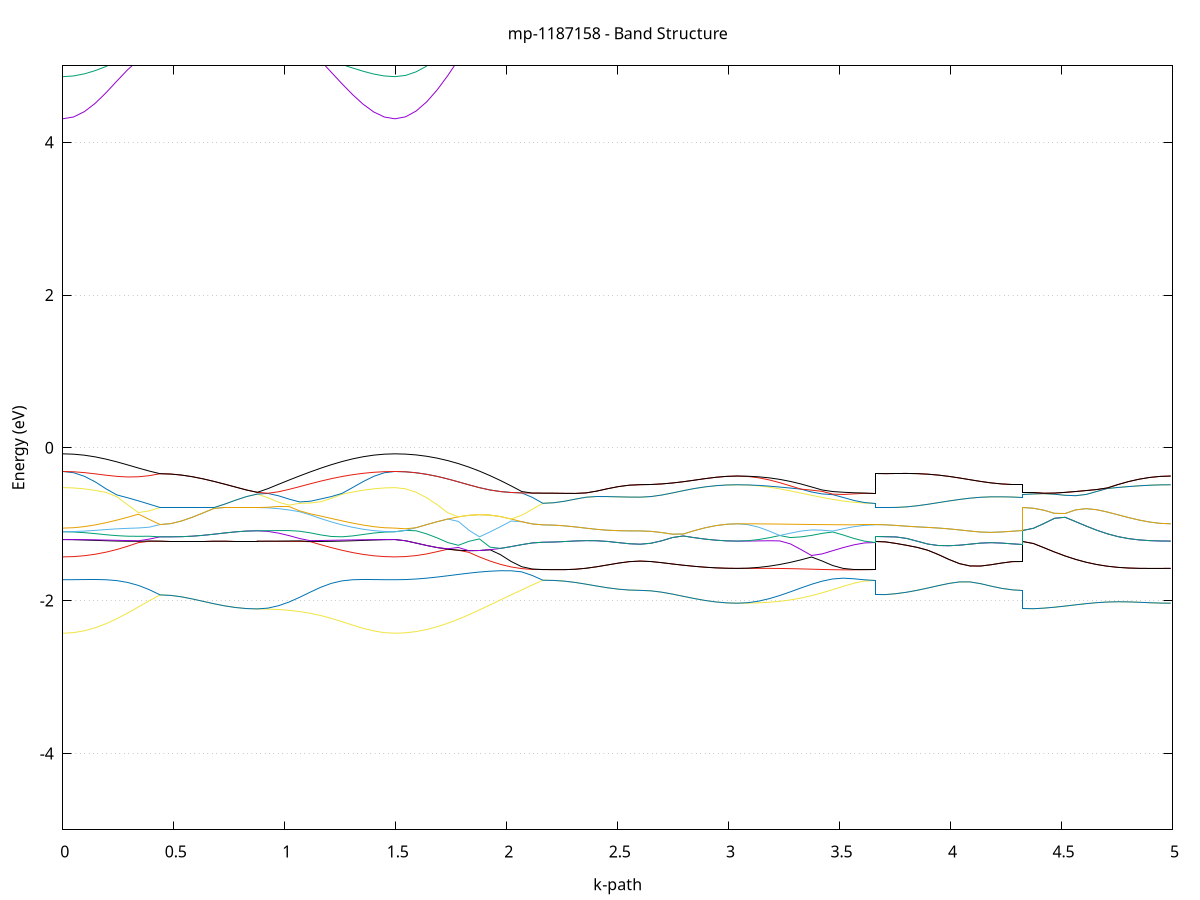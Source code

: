 set title 'mp-1187158 - Band Structure'
set xlabel 'k-path'
set ylabel 'Energy (eV)'
set grid y
set yrange [-5:5]
set terminal png size 800,600
set output 'mp-1187158_bands_gnuplot.png'
plot '-' using 1:2 with lines notitle, '-' using 1:2 with lines notitle, '-' using 1:2 with lines notitle, '-' using 1:2 with lines notitle, '-' using 1:2 with lines notitle, '-' using 1:2 with lines notitle, '-' using 1:2 with lines notitle, '-' using 1:2 with lines notitle, '-' using 1:2 with lines notitle, '-' using 1:2 with lines notitle, '-' using 1:2 with lines notitle, '-' using 1:2 with lines notitle, '-' using 1:2 with lines notitle, '-' using 1:2 with lines notitle, '-' using 1:2 with lines notitle, '-' using 1:2 with lines notitle, '-' using 1:2 with lines notitle, '-' using 1:2 with lines notitle, '-' using 1:2 with lines notitle, '-' using 1:2 with lines notitle, '-' using 1:2 with lines notitle, '-' using 1:2 with lines notitle, '-' using 1:2 with lines notitle, '-' using 1:2 with lines notitle, '-' using 1:2 with lines notitle, '-' using 1:2 with lines notitle, '-' using 1:2 with lines notitle, '-' using 1:2 with lines notitle, '-' using 1:2 with lines notitle, '-' using 1:2 with lines notitle, '-' using 1:2 with lines notitle, '-' using 1:2 with lines notitle, '-' using 1:2 with lines notitle, '-' using 1:2 with lines notitle, '-' using 1:2 with lines notitle, '-' using 1:2 with lines notitle, '-' using 1:2 with lines notitle, '-' using 1:2 with lines notitle, '-' using 1:2 with lines notitle, '-' using 1:2 with lines notitle, '-' using 1:2 with lines notitle, '-' using 1:2 with lines notitle, '-' using 1:2 with lines notitle, '-' using 1:2 with lines notitle, '-' using 1:2 with lines notitle, '-' using 1:2 with lines notitle, '-' using 1:2 with lines notitle, '-' using 1:2 with lines notitle
0.000000 -33.508806
0.048709 -33.508706
0.097419 -33.508706
0.146128 -33.508706
0.194837 -33.508606
0.243546 -33.508606
0.292256 -33.508506
0.340965 -33.508506
0.389674 -33.508406
0.438383 -33.508306
0.438383 -33.508306
0.487093 -33.508306
0.535802 -33.508306
0.584511 -33.508306
0.633220 -33.508306
0.681930 -33.508306
0.730639 -33.508306
0.779348 -33.508306
0.828057 -33.508306
0.876767 -33.508306
0.876767 -33.508306
0.924456 -33.508306
0.972146 -33.508306
1.019836 -33.508406
1.067526 -33.508406
1.115216 -33.508506
1.162906 -33.508506
1.210595 -33.508606
1.258285 -33.508606
1.305975 -33.508706
1.353665 -33.508606
1.401355 -33.508706
1.449045 -33.508706
1.496734 -33.508806
1.496734 -33.508806
1.544320 -33.508706
1.591906 -33.508706
1.639492 -33.508506
1.687078 -33.508406
1.734664 -33.508206
1.782249 -33.508006
1.829835 -33.507706
1.877421 -33.507506
1.925007 -33.507306
1.972593 -33.507106
2.020179 -33.506906
2.067764 -33.506706
2.115350 -33.506606
2.162936 -33.506606
2.162936 -33.506606
2.211645 -33.506606
2.260355 -33.506606
2.309064 -33.506606
2.357773 -33.506606
2.406482 -33.506606
2.455192 -33.506606
2.503901 -33.506606
2.552610 -33.506606
2.601319 -33.506606
2.601319 -33.506606
2.650029 -33.506606
2.698738 -33.506606
2.747447 -33.506606
2.796156 -33.506606
2.844866 -33.506606
2.893575 -33.506606
2.942284 -33.506606
2.990993 -33.506606
3.039703 -33.506606
3.039703 -33.506606
3.087393 -33.506606
3.135082 -33.506606
3.182772 -33.506606
3.230462 -33.506606
3.278152 -33.506606
3.325842 -33.506606
3.373531 -33.506606
3.421221 -33.506606
3.468911 -33.506606
3.516601 -33.506606
3.564291 -33.506606
3.611981 -33.506606
3.659670 -33.506606
3.659670 -33.508306
3.707256 -33.508306
3.754842 -33.508206
3.802428 -33.508106
3.850014 -33.508006
3.897600 -33.507806
3.945185 -33.507606
3.992771 -33.507406
4.040357 -33.507206
4.087943 -33.507106
4.135529 -33.506906
4.183115 -33.506806
4.230700 -33.506706
4.278286 -33.506606
4.325872 -33.506606
4.325872 -33.508306
4.373458 -33.508306
4.421044 -33.508206
4.468630 -33.508106
4.516215 -33.508006
4.563801 -33.507806
4.611387 -33.507606
4.658973 -33.507406
4.706559 -33.507206
4.754145 -33.507106
4.801730 -33.506906
4.849316 -33.506806
4.896902 -33.506606
4.944488 -33.506606
4.992074 -33.506606
e
0.000000 -33.507906
0.048709 -33.507906
0.097419 -33.507906
0.146128 -33.507906
0.194837 -33.508006
0.243546 -33.508006
0.292256 -33.508106
0.340965 -33.508206
0.389674 -33.508206
0.438383 -33.508306
0.438383 -33.508306
0.487093 -33.508306
0.535802 -33.508306
0.584511 -33.508306
0.633220 -33.508306
0.681930 -33.508306
0.730639 -33.508306
0.779348 -33.508306
0.828057 -33.508306
0.876767 -33.508306
0.876767 -33.508306
0.924456 -33.508306
0.972146 -33.508306
1.019836 -33.508306
1.067526 -33.508206
1.115216 -33.508206
1.162906 -33.508106
1.210595 -33.508106
1.258285 -33.508006
1.305975 -33.508006
1.353665 -33.507906
1.401355 -33.507906
1.449045 -33.507906
1.496734 -33.507906
1.496734 -33.507906
1.544320 -33.507906
1.591906 -33.507806
1.639492 -33.507706
1.687078 -33.507606
1.734664 -33.507406
1.782249 -33.507306
1.829835 -33.507106
1.877421 -33.507006
1.925007 -33.506806
1.972593 -33.506706
2.020179 -33.506606
2.067764 -33.506606
2.115350 -33.506506
2.162936 -33.506606
2.162936 -33.506606
2.211645 -33.506606
2.260355 -33.506606
2.309064 -33.506606
2.357773 -33.506606
2.406482 -33.506606
2.455192 -33.506606
2.503901 -33.506506
2.552610 -33.506506
2.601319 -33.506606
2.601319 -33.506606
2.650029 -33.506606
2.698738 -33.506606
2.747447 -33.506606
2.796156 -33.506606
2.844866 -33.506606
2.893575 -33.506606
2.942284 -33.506606
2.990993 -33.506606
3.039703 -33.506606
3.039703 -33.506606
3.087393 -33.506606
3.135082 -33.506606
3.182772 -33.506606
3.230462 -33.506606
3.278152 -33.506606
3.325842 -33.506606
3.373531 -33.506606
3.421221 -33.506606
3.468911 -33.506606
3.516601 -33.506606
3.564291 -33.506606
3.611981 -33.506606
3.659670 -33.506606
3.659670 -33.508306
3.707256 -33.508306
3.754842 -33.508206
3.802428 -33.508106
3.850014 -33.508006
3.897600 -33.507806
3.945185 -33.507606
3.992771 -33.507406
4.040357 -33.507206
4.087943 -33.507006
4.135529 -33.506906
4.183115 -33.506806
4.230700 -33.506606
4.278286 -33.506606
4.325872 -33.506606
4.325872 -33.508306
4.373458 -33.508306
4.421044 -33.508206
4.468630 -33.508106
4.516215 -33.508006
4.563801 -33.507806
4.611387 -33.507606
4.658973 -33.507406
4.706559 -33.507206
4.754145 -33.507106
4.801730 -33.506906
4.849316 -33.506806
4.896902 -33.506606
4.944488 -33.506606
4.992074 -33.506606
e
0.000000 -15.708906
0.048709 -15.708206
0.097419 -15.706106
0.146128 -15.702706
0.194837 -15.698106
0.243546 -15.692406
0.292256 -15.686006
0.340965 -15.679306
0.389674 -15.673406
0.438383 -15.670406
0.438383 -15.670406
0.487093 -15.673106
0.535802 -15.679306
0.584511 -15.686306
0.633220 -15.693206
0.681930 -15.699306
0.730639 -15.704306
0.779348 -15.707906
0.828057 -15.710206
0.876767 -15.711006
0.876767 -15.711006
0.924456 -15.710906
0.972146 -15.710906
1.019836 -15.710706
1.067526 -15.710506
1.115216 -15.710306
1.162906 -15.710006
1.210595 -15.709806
1.258285 -15.709506
1.305975 -15.709306
1.353665 -15.709106
1.401355 -15.709006
1.449045 -15.708906
1.496734 -15.708906
1.496734 -15.708906
1.544320 -15.708006
1.591906 -15.705506
1.639492 -15.701506
1.687078 -15.696006
1.734664 -15.689506
1.782249 -15.682006
1.829835 -15.674106
1.877421 -15.666006
1.925007 -15.678206
1.972593 -15.691506
2.020179 -15.702606
2.067764 -15.710806
2.115350 -15.715906
2.162936 -15.717506
2.162936 -15.717506
2.211645 -15.718706
2.260355 -15.721906
2.309064 -15.726506
2.357773 -15.731506
2.406482 -15.736306
2.455192 -15.740506
2.503901 -15.743706
2.552610 -15.745706
2.601319 -15.746306
2.601319 -15.746306
2.650029 -15.745706
2.698738 -15.743606
2.747447 -15.740406
2.796156 -15.736206
2.844866 -15.731306
2.893575 -15.726306
2.942284 -15.721706
2.990993 -15.718406
3.039703 -15.717206
3.039703 -15.717206
3.087393 -15.719506
3.135082 -15.725106
3.182772 -15.732106
3.230462 -15.738506
3.278152 -15.743306
3.325842 -15.745906
3.373531 -15.745906
3.421221 -15.743406
3.468911 -15.738606
3.516601 -15.732206
3.564291 -15.725306
3.611981 -15.719806
3.659670 -15.717506
3.659670 -15.670406
3.707256 -15.669506
3.754842 -15.667006
3.802428 -15.663106
3.850014 -15.658006
3.897600 -15.661306
3.945185 -15.671806
3.992771 -15.684206
4.040357 -15.697506
4.087943 -15.710506
4.135529 -15.722406
4.183115 -15.732406
4.230700 -15.740006
4.278286 -15.744706
4.325872 -15.746306
4.325872 -15.711006
4.373458 -15.710106
4.421044 -15.707606
4.468630 -15.703506
4.516215 -15.698006
4.563801 -15.691406
4.611387 -15.683806
4.658973 -15.675706
4.706559 -15.667506
4.754145 -15.677106
4.801730 -15.690706
4.849316 -15.701906
4.896902 -15.710306
4.944488 -15.715506
4.992074 -15.717206
e
0.000000 -15.708906
0.048709 -15.708106
0.097419 -15.705906
0.146128 -15.702306
0.194837 -15.697406
0.243546 -15.691506
0.292256 -15.684906
0.340965 -15.678206
0.389674 -15.672506
0.438383 -15.670406
0.438383 -15.670406
0.487093 -15.673106
0.535802 -15.679306
0.584511 -15.686306
0.633220 -15.693206
0.681930 -15.699306
0.730639 -15.704306
0.779348 -15.707906
0.828057 -15.710206
0.876767 -15.711006
0.876767 -15.711006
0.924456 -15.709506
0.972146 -15.705306
1.019836 -15.698606
1.067526 -15.690006
1.115216 -15.680306
1.162906 -15.672106
1.210595 -15.671306
1.258285 -15.678706
1.305975 -15.688106
1.353665 -15.696706
1.401355 -15.703306
1.449045 -15.707406
1.496734 -15.708906
1.496734 -15.708906
1.544320 -15.708006
1.591906 -15.705506
1.639492 -15.701506
1.687078 -15.696006
1.734664 -15.689506
1.782249 -15.682006
1.829835 -15.674106
1.877421 -15.666006
1.925007 -15.676506
1.972593 -15.690406
2.020179 -15.701806
2.067764 -15.710406
2.115350 -15.715706
2.162936 -15.717506
2.162936 -15.717506
2.211645 -15.718706
2.260355 -15.721906
2.309064 -15.726506
2.357773 -15.731506
2.406482 -15.736306
2.455192 -15.740506
2.503901 -15.743706
2.552610 -15.745706
2.601319 -15.746306
2.601319 -15.746306
2.650029 -15.745706
2.698738 -15.743606
2.747447 -15.740406
2.796156 -15.736206
2.844866 -15.731306
2.893575 -15.726306
2.942284 -15.721706
2.990993 -15.718406
3.039703 -15.717206
3.039703 -15.717206
3.087393 -15.717206
3.135082 -15.717306
3.182772 -15.717306
3.230462 -15.717406
3.278152 -15.717406
3.325842 -15.717506
3.373531 -15.717506
3.421221 -15.717506
3.468911 -15.717506
3.516601 -15.717506
3.564291 -15.717506
3.611981 -15.717506
3.659670 -15.717506
3.659670 -15.670406
3.707256 -15.669506
3.754842 -15.667006
3.802428 -15.663106
3.850014 -15.658006
3.897600 -15.661306
3.945185 -15.671806
3.992771 -15.684206
4.040357 -15.697506
4.087943 -15.710506
4.135529 -15.722406
4.183115 -15.732406
4.230700 -15.740006
4.278286 -15.744706
4.325872 -15.746306
4.325872 -15.711006
4.373458 -15.710106
4.421044 -15.707606
4.468630 -15.703506
4.516215 -15.698006
4.563801 -15.691406
4.611387 -15.683806
4.658973 -15.675706
4.706559 -15.667506
4.754145 -15.677106
4.801730 -15.690706
4.849316 -15.701906
4.896902 -15.710306
4.944488 -15.715506
4.992074 -15.717206
e
0.000000 -15.597806
0.048709 -15.598606
0.097419 -15.601206
0.146128 -15.605406
0.194837 -15.610906
0.243546 -15.617506
0.292256 -15.624806
0.340965 -15.632106
0.389674 -15.638106
0.438383 -15.640306
0.438383 -15.640306
0.487093 -15.637506
0.535802 -15.631106
0.584511 -15.623606
0.633220 -15.616206
0.681930 -15.609606
0.730639 -15.604106
0.779348 -15.600006
0.828057 -15.597406
0.876767 -15.596606
0.876767 -15.596606
0.924456 -15.598206
0.972146 -15.602906
1.019836 -15.610406
1.067526 -15.619806
1.115216 -15.630106
1.162906 -15.638606
1.210595 -15.639306
1.258285 -15.631306
1.305975 -15.621106
1.353665 -15.611706
1.401355 -15.604206
1.449045 -15.599406
1.496734 -15.597806
1.496734 -15.597806
1.544320 -15.597706
1.591906 -15.597706
1.639492 -15.597606
1.687078 -15.601006
1.734664 -15.615206
1.782249 -15.630806
1.829835 -15.647106
1.877421 -15.663106
1.925007 -15.658006
1.972593 -15.650706
2.020179 -15.644306
2.067764 -15.639306
2.115350 -15.636106
2.162936 -15.635006
2.162936 -15.635006
2.211645 -15.633706
2.260355 -15.630206
2.309064 -15.625206
2.357773 -15.619706
2.406482 -15.614406
2.455192 -15.609706
2.503901 -15.606306
2.552610 -15.604206
2.601319 -15.603506
2.601319 -15.603506
2.650029 -15.604206
2.698738 -15.606306
2.747447 -15.609906
2.796156 -15.614606
2.844866 -15.620006
2.893575 -15.625606
2.942284 -15.630706
2.990993 -15.634206
3.039703 -15.635606
3.039703 -15.635606
3.087393 -15.635606
3.135082 -15.635506
3.182772 -15.635506
3.230462 -15.635406
3.278152 -15.635406
3.325842 -15.635306
3.373531 -15.635206
3.421221 -15.635206
3.468911 -15.635106
3.516601 -15.635106
3.564291 -15.635006
3.611981 -15.635006
3.659670 -15.635006
3.659670 -15.640306
3.707256 -15.641006
3.754842 -15.643006
3.802428 -15.646606
3.850014 -15.652106
3.897600 -15.650706
3.945185 -15.643506
3.992771 -15.635806
4.040357 -15.628106
4.087943 -15.620606
4.135529 -15.613906
4.183115 -15.608406
4.230700 -15.604806
4.278286 -15.603706
4.325872 -15.603506
4.325872 -15.596606
4.373458 -15.596606
4.421044 -15.596506
4.468630 -15.596506
4.516215 -15.598206
4.563801 -15.612706
4.611387 -15.628806
4.658973 -15.645406
4.706559 -15.661706
4.754145 -15.659406
4.801730 -15.651806
4.849316 -15.645306
4.896902 -15.640106
4.944488 -15.636706
4.992074 -15.635606
e
0.000000 -15.597806
0.048709 -15.598606
0.097419 -15.601006
0.146128 -15.604906
0.194837 -15.610206
0.243546 -15.616606
0.292256 -15.623606
0.340965 -15.630906
0.389674 -15.637206
0.438383 -15.640306
0.438383 -15.640306
0.487093 -15.637506
0.535802 -15.631106
0.584511 -15.623606
0.633220 -15.616206
0.681930 -15.609606
0.730639 -15.604106
0.779348 -15.600006
0.828057 -15.597406
0.876767 -15.596606
0.876767 -15.596606
0.924456 -15.596606
0.972146 -15.596606
1.019836 -15.596706
1.067526 -15.596806
1.115216 -15.597006
1.162906 -15.597106
1.210595 -15.597206
1.258285 -15.597406
1.305975 -15.597506
1.353665 -15.597606
1.401355 -15.597706
1.449045 -15.597706
1.496734 -15.597806
1.496734 -15.597806
1.544320 -15.597706
1.591906 -15.597706
1.639492 -15.597606
1.687078 -15.597506
1.734664 -15.610506
1.782249 -15.627006
1.829835 -15.644106
1.877421 -15.660806
1.925007 -15.658006
1.972593 -15.650706
2.020179 -15.644306
2.067764 -15.639306
2.115350 -15.636106
2.162936 -15.635006
2.162936 -15.635006
2.211645 -15.633706
2.260355 -15.630206
2.309064 -15.625206
2.357773 -15.619706
2.406482 -15.614406
2.455192 -15.609706
2.503901 -15.606306
2.552610 -15.604206
2.601319 -15.603506
2.601319 -15.603506
2.650029 -15.604206
2.698738 -15.606306
2.747447 -15.609906
2.796156 -15.614606
2.844866 -15.620006
2.893575 -15.625606
2.942284 -15.630706
2.990993 -15.634206
3.039703 -15.635606
3.039703 -15.635606
3.087393 -15.633106
3.135082 -15.626906
3.182772 -15.619106
3.230462 -15.611806
3.278152 -15.606306
3.325842 -15.603306
3.373531 -15.603206
3.421221 -15.606106
3.468911 -15.611606
3.516601 -15.618806
3.564291 -15.626406
3.611981 -15.632606
3.659670 -15.635006
3.659670 -15.640306
3.707256 -15.641006
3.754842 -15.643006
3.802428 -15.646606
3.850014 -15.652106
3.897600 -15.650706
3.945185 -15.643506
3.992771 -15.635806
4.040357 -15.628106
4.087943 -15.620606
4.135529 -15.613906
4.183115 -15.608406
4.230700 -15.604806
4.278286 -15.603706
4.325872 -15.603506
4.325872 -15.596606
4.373458 -15.596606
4.421044 -15.596506
4.468630 -15.596506
4.516215 -15.598206
4.563801 -15.612706
4.611387 -15.628806
4.658973 -15.645406
4.706559 -15.661706
4.754145 -15.659406
4.801730 -15.651806
4.849316 -15.645306
4.896902 -15.640106
4.944488 -15.636706
4.992074 -15.635606
e
0.000000 -15.572306
0.048709 -15.572306
0.097419 -15.572106
0.146128 -15.571906
0.194837 -15.571506
0.243546 -15.571006
0.292256 -15.570506
0.340965 -15.569906
0.389674 -15.569306
0.438383 -15.568706
0.438383 -15.568706
0.487093 -15.568706
0.535802 -15.568706
0.584511 -15.568706
0.633220 -15.568706
0.681930 -15.568706
0.730639 -15.568706
0.779348 -15.568706
0.828057 -15.568706
0.876767 -15.568706
0.876767 -15.568706
0.924456 -15.568706
0.972146 -15.568906
1.019836 -15.569206
1.067526 -15.569506
1.115216 -15.569906
1.162906 -15.570306
1.210595 -15.570706
1.258285 -15.571206
1.305975 -15.571606
1.353665 -15.571906
1.401355 -15.572106
1.449045 -15.572306
1.496734 -15.572306
1.496734 -15.572306
1.544320 -15.574306
1.591906 -15.579906
1.639492 -15.589006
1.687078 -15.597506
1.734664 -15.597406
1.782249 -15.597306
1.829835 -15.597406
1.877421 -15.597506
1.925007 -15.597806
1.972593 -15.598306
2.020179 -15.598806
2.067764 -15.599406
2.115350 -15.599906
2.162936 -15.600106
2.162936 -15.600106
2.211645 -15.600106
2.260355 -15.600106
2.309064 -15.600106
2.357773 -15.600106
2.406482 -15.600006
2.455192 -15.600006
2.503901 -15.599806
2.552610 -15.599606
2.601319 -15.599406
2.601319 -15.599406
2.650029 -15.599606
2.698738 -15.599806
2.747447 -15.600006
2.796156 -15.600106
2.844866 -15.600206
2.893575 -15.600206
2.942284 -15.600206
2.990993 -15.600306
3.039703 -15.600306
3.039703 -15.600306
3.087393 -15.600306
3.135082 -15.600306
3.182772 -15.600206
3.230462 -15.600206
3.278152 -15.600206
3.325842 -15.600206
3.373531 -15.600206
3.421221 -15.600206
3.468911 -15.600206
3.516601 -15.600106
3.564291 -15.600106
3.611981 -15.600106
3.659670 -15.600106
3.659670 -15.568706
3.707256 -15.569906
3.754842 -15.573406
3.802428 -15.578506
3.850014 -15.584206
3.897600 -15.589606
3.945185 -15.594006
3.992771 -15.597206
4.040357 -15.599406
4.087943 -15.600806
4.135529 -15.601606
4.183115 -15.602006
4.230700 -15.601606
4.278286 -15.600206
4.325872 -15.599406
4.325872 -15.568706
4.373458 -15.570706
4.421044 -15.576506
4.468630 -15.585906
4.516215 -15.596406
4.563801 -15.596406
4.611387 -15.596406
4.658973 -15.596506
4.706559 -15.596806
4.754145 -15.597206
4.801730 -15.597906
4.849316 -15.598606
4.896902 -15.599406
4.944488 -15.600006
4.992074 -15.600306
e
0.000000 -15.565106
0.048709 -15.565106
0.097419 -15.565306
0.146128 -15.565606
0.194837 -15.565906
0.243546 -15.566406
0.292256 -15.566906
0.340965 -15.567506
0.389674 -15.568106
0.438383 -15.568706
0.438383 -15.568706
0.487093 -15.568706
0.535802 -15.568706
0.584511 -15.568706
0.633220 -15.568706
0.681930 -15.568706
0.730639 -15.568706
0.779348 -15.568706
0.828057 -15.568706
0.876767 -15.568706
0.876767 -15.568706
0.924456 -15.568606
0.972146 -15.568506
1.019836 -15.568206
1.067526 -15.567906
1.115216 -15.567506
1.162906 -15.567106
1.210595 -15.566706
1.258285 -15.566206
1.305975 -15.565906
1.353665 -15.565506
1.401355 -15.565306
1.449045 -15.565106
1.496734 -15.565106
1.496734 -15.565106
1.544320 -15.567106
1.591906 -15.573206
1.639492 -15.582806
1.687078 -15.595506
1.734664 -15.597406
1.782249 -15.597306
1.829835 -15.597406
1.877421 -15.597506
1.925007 -15.597806
1.972593 -15.598306
2.020179 -15.598806
2.067764 -15.599406
2.115350 -15.599906
2.162936 -15.600106
2.162936 -15.600106
2.211645 -15.600106
2.260355 -15.600106
2.309064 -15.600106
2.357773 -15.600106
2.406482 -15.600006
2.455192 -15.600006
2.503901 -15.599806
2.552610 -15.599606
2.601319 -15.599406
2.601319 -15.599406
2.650029 -15.599606
2.698738 -15.599806
2.747447 -15.600006
2.796156 -15.600106
2.844866 -15.600206
2.893575 -15.600206
2.942284 -15.600206
2.990993 -15.600306
3.039703 -15.600306
3.039703 -15.600306
3.087393 -15.600306
3.135082 -15.600206
3.182772 -15.600206
3.230462 -15.600106
3.278152 -15.600106
3.325842 -15.600106
3.373531 -15.600106
3.421221 -15.600106
3.468911 -15.600106
3.516601 -15.600106
3.564291 -15.600106
3.611981 -15.600106
3.659670 -15.600106
3.659670 -15.568706
3.707256 -15.569906
3.754842 -15.573406
3.802428 -15.578506
3.850014 -15.584206
3.897600 -15.589606
3.945185 -15.594006
3.992771 -15.597206
4.040357 -15.599406
4.087943 -15.600806
4.135529 -15.601606
4.183115 -15.602006
4.230700 -15.601606
4.278286 -15.600206
4.325872 -15.599406
4.325872 -15.568706
4.373458 -15.570706
4.421044 -15.576506
4.468630 -15.585906
4.516215 -15.596406
4.563801 -15.596406
4.611387 -15.596406
4.658973 -15.596506
4.706559 -15.596806
4.754145 -15.597206
4.801730 -15.597906
4.849316 -15.598606
4.896902 -15.599406
4.944488 -15.600006
4.992074 -15.600306
e
0.000000 -12.929606
0.048709 -12.927006
0.097419 -12.919106
0.146128 -12.906406
0.194837 -12.889206
0.243546 -12.868306
0.292256 -12.844406
0.340965 -12.818606
0.389674 -12.792206
0.438383 -12.767206
0.438383 -12.767206
0.487093 -12.769906
0.535802 -12.777006
0.584511 -12.787006
0.633220 -12.798006
0.681930 -12.808606
0.730639 -12.817806
0.779348 -12.824806
0.828057 -12.829206
0.876767 -12.830706
0.876767 -12.830706
0.924456 -12.831406
0.972146 -12.833306
1.019836 -12.836706
1.067526 -12.841706
1.115216 -12.848606
1.162906 -12.857606
1.210595 -12.868806
1.258285 -12.881906
1.305975 -12.895706
1.353665 -12.909006
1.401355 -12.919906
1.449045 -12.927106
1.496734 -12.929606
1.496734 -12.929606
1.544320 -12.926306
1.591906 -12.916506
1.639492 -12.900706
1.687078 -12.879706
1.734664 -12.854406
1.782249 -12.826006
1.829835 -12.795806
1.877421 -12.764906
1.925007 -12.734706
1.972593 -12.706306
2.020179 -12.680606
2.067764 -12.658606
2.115350 -12.661606
2.162936 -12.663206
2.162936 -12.663206
2.211645 -12.670406
2.260355 -12.684406
2.309064 -12.699306
2.357773 -12.713206
2.406482 -12.725506
2.455192 -12.735606
2.503901 -12.743106
2.552610 -12.747706
2.601319 -12.749206
2.601319 -12.749206
2.650029 -12.747706
2.698738 -12.743206
2.747447 -12.735906
2.796156 -12.726106
2.844866 -12.714206
2.893575 -12.700906
2.942284 -12.687106
2.990993 -12.675006
3.039703 -12.669506
3.039703 -12.669506
3.087393 -12.679306
3.135082 -12.697806
3.182772 -12.716306
3.230462 -12.731806
3.278152 -12.742906
3.325842 -12.748606
3.373531 -12.748506
3.421221 -12.742606
3.468911 -12.731206
3.516601 -12.715106
3.564291 -12.695806
3.611981 -12.675406
3.659670 -12.663206
3.659670 -12.767206
3.707256 -12.764806
3.754842 -12.757706
3.802428 -12.746606
3.850014 -12.732806
3.897600 -12.718706
3.945185 -12.708306
3.992771 -12.706006
4.040357 -12.711106
4.087943 -12.719606
4.135529 -12.728806
4.183115 -12.737206
4.230700 -12.743706
4.278286 -12.747806
4.325872 -12.749206
4.325872 -12.830706
4.373458 -12.828006
4.421044 -12.819906
4.468630 -12.807006
4.516215 -12.789806
4.563801 -12.769506
4.611387 -12.747006
4.658973 -12.723606
4.706559 -12.700306
4.754145 -12.678406
4.801730 -12.658906
4.849316 -12.656306
4.896902 -12.663506
4.944488 -12.668006
4.992074 -12.669506
e
0.000000 -12.744206
0.048709 -12.743206
0.097419 -12.740406
0.146128 -12.736306
0.194837 -12.731406
0.243546 -12.727406
0.292256 -12.726506
0.340965 -12.732106
0.389674 -12.746206
0.438383 -12.767206
0.438383 -12.767206
0.487093 -12.769906
0.535802 -12.777006
0.584511 -12.787006
0.633220 -12.798006
0.681930 -12.808606
0.730639 -12.817806
0.779348 -12.824806
0.828057 -12.829206
0.876767 -12.830706
0.876767 -12.830706
0.924456 -12.827206
0.972146 -12.817006
1.019836 -12.801106
1.067526 -12.780906
1.115216 -12.759106
1.162906 -12.739806
1.210595 -12.728306
1.258285 -12.726606
1.305975 -12.730706
1.353665 -12.736106
1.401355 -12.740506
1.449045 -12.743206
1.496734 -12.744206
1.496734 -12.744206
1.544320 -12.742006
1.591906 -12.735806
1.639492 -12.725806
1.687078 -12.712806
1.734664 -12.697606
1.782249 -12.681306
1.829835 -12.664906
1.877421 -12.649506
1.925007 -12.636206
1.972593 -12.640306
2.020179 -12.649906
2.067764 -12.657106
2.115350 -12.661606
2.162936 -12.663206
2.162936 -12.663206
2.211645 -12.670406
2.260355 -12.684406
2.309064 -12.699306
2.357773 -12.713206
2.406482 -12.725506
2.455192 -12.735606
2.503901 -12.743106
2.552610 -12.747706
2.601319 -12.749206
2.601319 -12.749206
2.650029 -12.747706
2.698738 -12.743206
2.747447 -12.735906
2.796156 -12.726106
2.844866 -12.714206
2.893575 -12.700906
2.942284 -12.687106
2.990993 -12.675006
3.039703 -12.669506
3.039703 -12.669506
3.087393 -12.669406
3.135082 -12.669206
3.182772 -12.668706
3.230462 -12.668106
3.278152 -12.667506
3.325842 -12.666706
3.373531 -12.666006
3.421221 -12.665206
3.468911 -12.664506
3.516601 -12.664006
3.564291 -12.663506
3.611981 -12.663306
3.659670 -12.663206
3.659670 -12.767206
3.707256 -12.764806
3.754842 -12.757706
3.802428 -12.746606
3.850014 -12.732806
3.897600 -12.718706
3.945185 -12.708306
3.992771 -12.706006
4.040357 -12.711106
4.087943 -12.719606
4.135529 -12.728806
4.183115 -12.737206
4.230700 -12.743706
4.278286 -12.747806
4.325872 -12.749206
4.325872 -12.830706
4.373458 -12.828006
4.421044 -12.819906
4.468630 -12.807006
4.516215 -12.789806
4.563801 -12.769506
4.611387 -12.747006
4.658973 -12.723606
4.706559 -12.700306
4.754145 -12.678406
4.801730 -12.658906
4.849316 -12.656306
4.896902 -12.663506
4.944488 -12.668006
4.992074 -12.669506
e
0.000000 -12.543506
0.048709 -12.545806
0.097419 -12.552806
0.146128 -12.563806
0.194837 -12.577806
0.243546 -12.593206
0.292256 -12.607206
0.340965 -12.616206
0.389674 -12.617706
0.438383 -12.612606
0.438383 -12.612606
0.487093 -12.610006
0.535802 -12.603006
0.584511 -12.593106
0.633220 -12.582306
0.681930 -12.571906
0.730639 -12.562806
0.779348 -12.555906
0.828057 -12.551606
0.876767 -12.550206
0.876767 -12.550206
0.924456 -12.553106
0.972146 -12.561406
1.019836 -12.574206
1.067526 -12.589706
1.115216 -12.605106
1.162906 -12.615906
1.210595 -12.616906
1.258285 -12.606306
1.305975 -12.589106
1.353665 -12.571206
1.401355 -12.556406
1.449045 -12.546806
1.496734 -12.543506
1.496734 -12.543506
1.544320 -12.545006
1.591906 -12.549306
1.639492 -12.556306
1.687078 -12.565706
1.734664 -12.576906
1.782249 -12.589506
1.829835 -12.602806
1.877421 -12.616106
1.925007 -12.628906
1.972593 -12.640306
2.020179 -12.649906
2.067764 -12.657106
2.115350 -12.640906
2.162936 -12.628006
2.162936 -12.628006
2.211645 -12.620806
2.260355 -12.607106
2.309064 -12.592606
2.357773 -12.579106
2.406482 -12.567206
2.455192 -12.557606
2.503901 -12.550506
2.552610 -12.546106
2.601319 -12.544606
2.601319 -12.544606
2.650029 -12.546106
2.698738 -12.550206
2.747447 -12.557106
2.796156 -12.566306
2.844866 -12.577506
2.893575 -12.590206
2.942284 -12.603406
2.990993 -12.615206
3.039703 -12.620606
3.039703 -12.620606
3.087393 -12.620706
3.135082 -12.621006
3.182772 -12.621506
3.230462 -12.622206
3.278152 -12.623006
3.325842 -12.623906
3.373531 -12.624706
3.421221 -12.625606
3.468911 -12.626406
3.516601 -12.627106
3.564291 -12.627606
3.611981 -12.627906
3.659670 -12.628006
3.659670 -12.612606
3.707256 -12.613906
3.754842 -12.617506
3.802428 -12.622906
3.850014 -12.629406
3.897600 -12.634806
3.945185 -12.635806
3.992771 -12.628406
4.040357 -12.613906
4.087943 -12.596706
4.135529 -12.579806
4.183115 -12.565206
4.230700 -12.554006
4.278286 -12.547006
4.325872 -12.544606
4.325872 -12.550206
4.373458 -12.551606
4.421044 -12.556006
4.468630 -12.563006
4.516215 -12.572306
4.563801 -12.583506
4.611387 -12.596006
4.658973 -12.609306
4.706559 -12.622606
4.754145 -12.635306
4.801730 -12.646706
4.849316 -12.642806
4.896902 -12.630606
4.944488 -12.623106
4.992074 -12.620606
e
0.000000 -12.543506
0.048709 -12.544706
0.097419 -12.548306
0.146128 -12.554106
0.194837 -12.561906
0.243546 -12.571306
0.292256 -12.581906
0.340965 -12.593006
0.389674 -12.603706
0.438383 -12.612606
0.438383 -12.612606
0.487093 -12.610006
0.535802 -12.603006
0.584511 -12.593106
0.633220 -12.582306
0.681930 -12.571906
0.730639 -12.562806
0.779348 -12.555906
0.828057 -12.551606
0.876767 -12.550206
0.876767 -12.550206
0.924456 -12.550106
0.972146 -12.549806
1.019836 -12.549306
1.067526 -12.548706
1.115216 -12.548006
1.162906 -12.547206
1.210595 -12.546406
1.258285 -12.545606
1.305975 -12.544906
1.353665 -12.544306
1.401355 -12.543906
1.449045 -12.543606
1.496734 -12.543506
1.496734 -12.543506
1.544320 -12.545006
1.591906 -12.549306
1.639492 -12.556306
1.687078 -12.565706
1.734664 -12.576906
1.782249 -12.589506
1.829835 -12.602806
1.877421 -12.616106
1.925007 -12.628906
1.972593 -12.625906
2.020179 -12.619406
2.067764 -12.617306
2.115350 -12.620106
2.162936 -12.628006
2.162936 -12.628006
2.211645 -12.620806
2.260355 -12.607106
2.309064 -12.592606
2.357773 -12.579106
2.406482 -12.567206
2.455192 -12.557606
2.503901 -12.550506
2.552610 -12.546106
2.601319 -12.544606
2.601319 -12.544606
2.650029 -12.546106
2.698738 -12.550206
2.747447 -12.557106
2.796156 -12.566306
2.844866 -12.577506
2.893575 -12.590206
2.942284 -12.603406
2.990993 -12.615206
3.039703 -12.620606
3.039703 -12.620606
3.087393 -12.611006
3.135082 -12.593106
3.182772 -12.575406
3.230462 -12.560706
3.278152 -12.550406
3.325842 -12.545206
3.373531 -12.545406
3.421221 -12.551106
3.468911 -12.562006
3.516601 -12.577306
3.564291 -12.596006
3.611981 -12.615906
3.659670 -12.628006
3.659670 -12.612606
3.707256 -12.613906
3.754842 -12.617506
3.802428 -12.622906
3.850014 -12.629406
3.897600 -12.634806
3.945185 -12.635806
3.992771 -12.628406
4.040357 -12.613906
4.087943 -12.596706
4.135529 -12.579806
4.183115 -12.565206
4.230700 -12.554006
4.278286 -12.547006
4.325872 -12.544606
4.325872 -12.550206
4.373458 -12.551606
4.421044 -12.556006
4.468630 -12.563006
4.516215 -12.572306
4.563801 -12.583506
4.611387 -12.596006
4.658973 -12.609306
4.706559 -12.622606
4.754145 -12.635306
4.801730 -12.646706
4.849316 -12.642806
4.896902 -12.630606
4.944488 -12.623106
4.992074 -12.620606
e
0.000000 -2.427206
0.048709 -2.419106
0.097419 -2.394906
0.146128 -2.355406
0.194837 -2.302206
0.243546 -2.237106
0.292256 -2.162906
0.340965 -2.083206
0.389674 -2.002206
0.438383 -1.925106
0.438383 -1.925106
0.487093 -1.932006
0.535802 -1.951106
0.584511 -1.978806
0.633220 -2.010406
0.681930 -2.041806
0.730639 -2.069406
0.779348 -2.090706
0.828057 -2.104206
0.876767 -2.108806
0.876767 -2.108806
0.924456 -2.110706
0.972146 -2.116606
1.019836 -2.127206
1.067526 -2.143306
1.115216 -2.165906
1.162906 -2.195906
1.210595 -2.233106
1.258285 -2.275906
1.305975 -2.320706
1.353665 -2.362806
1.401355 -2.397106
1.449045 -2.419406
1.496734 -2.427206
1.496734 -2.427206
1.544320 -2.421706
1.591906 -2.405306
1.639492 -2.378406
1.687078 -2.341806
1.734664 -2.296506
1.782249 -2.243806
1.829835 -2.185106
1.877421 -2.122106
1.925007 -2.056606
1.972593 -1.990306
2.020179 -1.924306
2.067764 -1.859706
2.115350 -1.796106
2.162936 -1.732906
2.162936 -1.732906
2.211645 -1.735806
2.260355 -1.745206
2.309064 -1.762206
2.357773 -1.784906
2.406482 -1.809606
2.455192 -1.832306
2.503901 -1.850406
2.552610 -1.861806
2.601319 -1.865806
2.601319 -1.865806
2.650029 -1.872106
2.698738 -1.889606
2.747447 -1.914906
2.796156 -1.943906
2.844866 -1.972606
2.893575 -1.997906
2.942284 -2.017406
2.990993 -2.029706
3.039703 -2.033906
3.039703 -2.033906
3.087393 -2.032706
3.135082 -2.028706
3.182772 -2.021206
3.230462 -2.009006
3.278152 -1.991006
3.325842 -1.966606
3.373531 -1.935606
3.421221 -1.898306
3.468911 -1.856406
3.516601 -1.812806
3.564291 -1.772706
3.611981 -1.743606
3.659670 -1.733006
3.659670 -1.925106
3.707256 -1.921006
3.754842 -1.909106
3.802428 -1.890006
3.850014 -1.864806
3.897600 -1.835306
3.945185 -1.804006
3.992771 -1.775006
4.040357 -1.755206
4.087943 -1.755406
4.135529 -1.778406
4.183115 -1.810906
4.230700 -1.839906
4.278286 -1.859106
4.325872 -1.865806
4.325872 -2.108806
4.373458 -2.106106
4.421044 -2.098406
4.468630 -2.086506
4.516215 -2.071606
4.563801 -2.055306
4.611387 -2.039706
4.658973 -2.026906
4.706559 -2.018406
4.754145 -2.015206
4.801730 -2.016906
4.849316 -2.021706
4.896902 -2.027606
4.944488 -2.032206
4.992074 -2.033906
e
0.000000 -1.726806
0.048709 -1.726006
0.097419 -1.724306
0.146128 -1.723506
0.194837 -1.726806
0.243546 -1.738306
0.292256 -1.762306
0.340965 -1.801706
0.389674 -1.856806
0.438383 -1.925106
0.438383 -1.925106
0.487093 -1.932006
0.535802 -1.951106
0.584511 -1.978806
0.633220 -2.010406
0.681930 -2.041806
0.730639 -2.069406
0.779348 -2.090706
0.828057 -2.104206
0.876767 -2.108806
0.876767 -2.108806
0.924456 -2.098106
0.972146 -2.066906
1.019836 -2.018106
1.067526 -1.956306
1.115216 -1.888706
1.162906 -1.824606
1.210595 -1.773606
1.258285 -1.741506
1.305975 -1.726906
1.353665 -1.723306
1.401355 -1.724306
1.449045 -1.726006
1.496734 -1.726806
1.496734 -1.726806
1.544320 -1.724406
1.591906 -1.717306
1.639492 -1.706106
1.687078 -1.691506
1.734664 -1.674906
1.782249 -1.657406
1.829835 -1.640506
1.877421 -1.625906
1.925007 -1.614906
1.972593 -1.608806
2.020179 -1.609406
2.067764 -1.624106
2.115350 -1.670906
2.162936 -1.732906
2.162936 -1.732906
2.211645 -1.735806
2.260355 -1.745206
2.309064 -1.762206
2.357773 -1.784906
2.406482 -1.809606
2.455192 -1.832306
2.503901 -1.850306
2.552610 -1.861806
2.601319 -1.865806
2.601319 -1.865806
2.650029 -1.872106
2.698738 -1.889606
2.747447 -1.914906
2.796156 -1.943906
2.844866 -1.972606
2.893575 -1.997906
2.942284 -2.017406
2.990993 -2.029706
3.039703 -2.033906
3.039703 -2.033906
3.087393 -2.027006
3.135082 -2.006906
3.182772 -1.974906
3.230462 -1.933206
3.278152 -1.885206
3.325842 -1.834706
3.373531 -1.786506
3.421221 -1.745306
3.468911 -1.716506
3.516601 -1.706206
3.564291 -1.714506
3.611981 -1.727506
3.659670 -1.732906
3.659670 -1.925106
3.707256 -1.921006
3.754842 -1.909106
3.802428 -1.890006
3.850014 -1.864806
3.897600 -1.835306
3.945185 -1.804006
3.992771 -1.775006
4.040357 -1.755206
4.087943 -1.755406
4.135529 -1.778406
4.183115 -1.810906
4.230700 -1.839906
4.278286 -1.859106
4.325872 -1.865806
4.325872 -2.108806
4.373458 -2.106106
4.421044 -2.098406
4.468630 -2.086506
4.516215 -2.071606
4.563801 -2.055306
4.611387 -2.039706
4.658973 -2.026906
4.706559 -2.018406
4.754145 -2.015206
4.801730 -2.016906
4.849316 -2.021706
4.896902 -2.027606
4.944488 -2.032206
4.992074 -2.033906
e
0.000000 -1.427806
0.048709 -1.424006
0.097419 -1.412406
0.146128 -1.393006
0.194837 -1.365906
0.243546 -1.330906
0.292256 -1.288706
0.340965 -1.241006
0.389674 -1.223406
0.438383 -1.222106
0.438383 -1.222106
0.487093 -1.222206
0.535802 -1.222206
0.584511 -1.222306
0.633220 -1.222306
0.681930 -1.222406
0.730639 -1.222506
0.779348 -1.222606
0.828057 -1.222606
0.876767 -1.222606
0.876767 -1.222606
0.924456 -1.222906
0.972146 -1.223606
1.019836 -1.224606
1.067526 -1.225406
1.115216 -1.228306
1.162906 -1.268606
1.210595 -1.306706
1.258285 -1.341306
1.305975 -1.371106
1.353665 -1.395406
1.401355 -1.413206
1.449045 -1.424106
1.496734 -1.427806
1.496734 -1.427806
1.544320 -1.423506
1.591906 -1.410506
1.639492 -1.389006
1.687078 -1.359206
1.734664 -1.326806
1.782249 -1.340606
1.829835 -1.368306
1.877421 -1.428706
1.925007 -1.482106
1.972593 -1.526206
2.020179 -1.559306
2.067764 -1.581006
2.115350 -1.592006
2.162936 -1.593606
2.162936 -1.593606
2.211645 -1.594606
2.260355 -1.594806
2.309064 -1.589506
2.357773 -1.576506
2.406482 -1.556706
2.455192 -1.533006
2.503901 -1.508906
2.552610 -1.490006
2.601319 -1.482506
2.601319 -1.482506
2.650029 -1.488706
2.698738 -1.503406
2.747447 -1.520606
2.796156 -1.536906
2.844866 -1.551106
2.893575 -1.562706
2.942284 -1.571206
2.990993 -1.576406
3.039703 -1.578206
3.039703 -1.578206
3.087393 -1.578106
3.135082 -1.577906
3.182772 -1.578106
3.230462 -1.579306
3.278152 -1.581606
3.325842 -1.584906
3.373531 -1.588606
3.421221 -1.592406
3.468911 -1.595506
3.516601 -1.597306
3.564291 -1.597006
3.611981 -1.595006
3.659670 -1.593606
3.659670 -1.222106
3.707256 -1.231306
3.754842 -1.251906
3.802428 -1.276206
3.850014 -1.303306
3.897600 -1.340906
3.945185 -1.397406
3.992771 -1.461106
4.040357 -1.516006
4.087943 -1.546606
4.135529 -1.547406
4.183115 -1.530106
4.230700 -1.507906
4.278286 -1.489706
4.325872 -1.482506
4.325872 -1.222606
4.373458 -1.252606
4.421044 -1.307706
4.468630 -1.364006
4.516215 -1.415706
4.563801 -1.460706
4.611387 -1.498206
4.658973 -1.527906
4.706559 -1.549806
4.754145 -1.564706
4.801730 -1.573506
4.849316 -1.577606
4.896902 -1.578706
4.944488 -1.578506
4.992074 -1.578206
e
0.000000 -1.200906
0.048709 -1.202406
0.097419 -1.206406
0.146128 -1.211406
0.194837 -1.216106
0.243546 -1.220006
0.292256 -1.222506
0.340965 -1.223606
0.389674 -1.219906
0.438383 -1.222106
0.438383 -1.222106
0.487093 -1.222206
0.535802 -1.222206
0.584511 -1.222306
0.633220 -1.222306
0.681930 -1.222406
0.730639 -1.222506
0.779348 -1.222606
0.828057 -1.222606
0.876767 -1.222606
0.876767 -1.222606
0.924456 -1.222306
0.972146 -1.221406
1.019836 -1.219906
1.067526 -1.217906
1.115216 -1.225806
1.162906 -1.225306
1.210595 -1.223606
1.258285 -1.220806
1.305975 -1.216706
1.353665 -1.211706
1.401355 -1.206606
1.449045 -1.202506
1.496734 -1.200906
1.496734 -1.200906
1.544320 -1.216506
1.591906 -1.247006
1.639492 -1.278306
1.687078 -1.305606
1.734664 -1.326806
1.782249 -1.340606
1.829835 -1.346606
1.877421 -1.344206
1.925007 -1.333906
1.972593 -1.399806
2.020179 -1.487806
2.067764 -1.556206
2.115350 -1.586206
2.162936 -1.593606
2.162936 -1.593606
2.211645 -1.594606
2.260355 -1.594806
2.309064 -1.589506
2.357773 -1.576506
2.406482 -1.556706
2.455192 -1.533006
2.503901 -1.508906
2.552610 -1.490006
2.601319 -1.482506
2.601319 -1.482506
2.650029 -1.488706
2.698738 -1.503406
2.747447 -1.520606
2.796156 -1.536906
2.844866 -1.551106
2.893575 -1.562706
2.942284 -1.571206
2.990993 -1.576406
3.039703 -1.578206
3.039703 -1.578206
3.087393 -1.575006
3.135082 -1.565306
3.182772 -1.549306
3.230462 -1.527306
3.278152 -1.499506
3.325842 -1.466506
3.373531 -1.429106
3.421221 -1.481506
3.468911 -1.540806
3.516601 -1.578706
3.564291 -1.592606
3.611981 -1.594106
3.659670 -1.593606
3.659670 -1.222106
3.707256 -1.231306
3.754842 -1.251906
3.802428 -1.276206
3.850014 -1.303306
3.897600 -1.340906
3.945185 -1.397406
3.992771 -1.461106
4.040357 -1.516006
4.087943 -1.546606
4.135529 -1.547406
4.183115 -1.530106
4.230700 -1.507906
4.278286 -1.489706
4.325872 -1.482506
4.325872 -1.222606
4.373458 -1.252606
4.421044 -1.307706
4.468630 -1.364006
4.516215 -1.415706
4.563801 -1.460706
4.611387 -1.498206
4.658973 -1.527906
4.706559 -1.549806
4.754145 -1.564706
4.801730 -1.573506
4.849316 -1.577606
4.896902 -1.578706
4.944488 -1.578506
4.992074 -1.578206
e
0.000000 -1.200906
0.048709 -1.201306
0.097419 -1.202706
0.146128 -1.204706
0.194837 -1.207506
0.243546 -1.210606
0.292256 -1.213906
0.340965 -1.217106
0.389674 -1.194806
0.438383 -1.165106
0.438383 -1.165106
0.487093 -1.165006
0.535802 -1.163006
0.584511 -1.156506
0.633220 -1.145206
0.681930 -1.130406
0.730639 -1.114406
0.779348 -1.099806
0.828057 -1.089606
0.876767 -1.085906
0.876767 -1.085906
0.924456 -1.094106
0.972146 -1.116706
1.019836 -1.149406
1.067526 -1.187706
1.115216 -1.215606
1.162906 -1.213106
1.210595 -1.210506
1.258285 -1.207906
1.305975 -1.205606
1.353665 -1.203606
1.401355 -1.202106
1.449045 -1.201206
1.496734 -1.200906
1.496734 -1.200906
1.544320 -1.216506
1.591906 -1.247006
1.639492 -1.278306
1.687078 -1.305606
1.734664 -1.321506
1.782249 -1.304206
1.829835 -1.346506
1.877421 -1.344206
1.925007 -1.333906
1.972593 -1.316306
2.020179 -1.293106
2.067764 -1.267406
2.115350 -1.245206
2.162936 -1.235906
2.162936 -1.235906
2.211645 -1.233306
2.260355 -1.226806
2.309064 -1.219506
2.357773 -1.215006
2.406482 -1.216506
2.455192 -1.225806
2.503901 -1.240906
2.552610 -1.255606
2.601319 -1.261906
2.601319 -1.261906
2.650029 -1.249306
2.698738 -1.216906
2.747447 -1.174006
2.796156 -1.153806
2.844866 -1.175906
2.893575 -1.194706
2.942284 -1.209006
2.990993 -1.217906
3.039703 -1.220906
3.039703 -1.220906
3.087393 -1.220306
3.135082 -1.218606
3.182772 -1.216306
3.230462 -1.218506
3.278152 -1.257206
3.325842 -1.331106
3.373531 -1.409206
3.421221 -1.388606
3.468911 -1.346606
3.516601 -1.305806
3.564291 -1.270206
3.611981 -1.245106
3.659670 -1.235906
3.659670 -1.165106
3.707256 -1.163406
3.754842 -1.166806
3.802428 -1.186306
3.850014 -1.222506
3.897600 -1.259606
3.945185 -1.278906
3.992771 -1.281806
4.040357 -1.274306
4.087943 -1.260806
4.135529 -1.247206
4.183115 -1.241506
4.230700 -1.247006
4.278286 -1.257006
4.325872 -1.261906
4.325872 -1.085906
4.373458 -1.053206
4.421044 -0.990206
4.468630 -0.922406
4.516215 -0.909206
4.563801 -0.966506
4.611387 -1.024606
4.658973 -1.078806
4.706559 -1.125406
4.754145 -1.162106
4.801730 -1.188306
4.849316 -1.205206
4.896902 -1.214806
4.944488 -1.219506
4.992074 -1.220906
e
0.000000 -1.098506
0.048709 -1.101706
0.097419 -1.110606
0.146128 -1.123406
0.194837 -1.137606
0.243546 -1.149706
0.292256 -1.156806
0.340965 -1.158206
0.389674 -1.157406
0.438383 -1.165106
0.438383 -1.165106
0.487093 -1.165006
0.535802 -1.163006
0.584511 -1.156506
0.633220 -1.145206
0.681930 -1.130406
0.730639 -1.114406
0.779348 -1.099806
0.828057 -1.089606
0.876767 -1.085906
0.876767 -1.085906
0.924456 -1.084906
0.972146 -1.082806
1.019836 -1.083306
1.067526 -1.091906
1.115216 -1.112906
1.162906 -1.140306
1.210595 -1.160706
1.258285 -1.164606
1.305975 -1.153106
1.353665 -1.134106
1.401355 -1.115706
1.449045 -1.103006
1.496734 -1.098506
1.496734 -1.098506
1.544320 -1.081206
1.591906 -1.085806
1.639492 -1.126706
1.687078 -1.179306
1.734664 -1.239906
1.782249 -1.276206
1.829835 -1.223906
1.877421 -1.192306
1.925007 -1.300306
1.972593 -1.316306
2.020179 -1.293106
2.067764 -1.267406
2.115350 -1.245206
2.162936 -1.235906
2.162936 -1.235906
2.211645 -1.233306
2.260355 -1.226806
2.309064 -1.219506
2.357773 -1.215006
2.406482 -1.216506
2.455192 -1.225806
2.503901 -1.240906
2.552610 -1.255606
2.601319 -1.261906
2.601319 -1.261906
2.650029 -1.249306
2.698738 -1.216906
2.747447 -1.174006
2.796156 -1.153806
2.844866 -1.175906
2.893575 -1.194706
2.942284 -1.209006
2.990993 -1.217906
3.039703 -1.220906
3.039703 -1.220906
3.087393 -1.215706
3.135082 -1.200706
3.182772 -1.177206
3.230462 -1.148006
3.278152 -1.174606
3.325842 -1.166006
3.373531 -1.146406
3.421221 -1.120106
3.468911 -1.101706
3.516601 -1.141406
3.564291 -1.186006
3.611981 -1.221906
3.659670 -1.235906
3.659670 -1.165106
3.707256 -1.163406
3.754842 -1.166806
3.802428 -1.186306
3.850014 -1.222506
3.897600 -1.259606
3.945185 -1.278906
3.992771 -1.281806
4.040357 -1.274306
4.087943 -1.260806
4.135529 -1.247206
4.183115 -1.241506
4.230700 -1.247006
4.278286 -1.257006
4.325872 -1.261906
4.325872 -1.085906
4.373458 -1.053206
4.421044 -0.990206
4.468630 -0.922406
4.516215 -0.909206
4.563801 -0.966506
4.611387 -1.024606
4.658973 -1.078806
4.706559 -1.125406
4.754145 -1.162106
4.801730 -1.188306
4.849316 -1.205206
4.896902 -1.214806
4.944488 -1.219506
4.992074 -1.220906
e
0.000000 -1.098506
0.048709 -1.096306
0.097419 -1.089906
0.146128 -1.080506
0.194837 -1.070006
0.243546 -1.060606
0.292256 -1.054006
0.340965 -1.049306
0.389674 -1.038906
0.438383 -1.004606
0.438383 -1.004606
0.487093 -0.991706
0.535802 -0.956906
0.584511 -0.907706
0.633220 -0.851006
0.681930 -0.792406
0.730639 -0.781706
0.779348 -0.781706
0.828057 -0.781806
0.876767 -0.781806
0.876767 -0.781806
0.924456 -0.785506
0.972146 -0.796306
1.019836 -0.813706
1.067526 -0.836606
1.115216 -0.878006
1.162906 -0.926706
1.210595 -0.970506
1.258285 -1.008706
1.305975 -1.040606
1.353665 -1.065806
1.401355 -1.083906
1.449045 -1.094906
1.496734 -1.098506
1.496734 -1.098506
1.544320 -1.081206
1.591906 -1.045406
1.639492 -1.005606
1.687078 -0.966806
1.734664 -0.932106
1.782249 -0.963006
1.829835 -1.078706
1.877421 -1.165206
1.925007 -1.100906
1.972593 -1.031606
2.020179 -0.958506
2.067764 -0.966806
2.115350 -0.996306
2.162936 -1.008206
2.162936 -1.008206
2.211645 -1.011506
2.260355 -1.021006
2.309064 -1.035206
2.357773 -1.051806
2.406482 -1.067406
2.455192 -1.078606
2.503901 -1.084706
2.552610 -1.087206
2.601319 -1.087706
2.601319 -1.087706
2.650029 -1.093506
2.698738 -1.108906
2.747447 -1.130306
2.796156 -1.128006
2.844866 -1.084506
2.893575 -1.047106
2.942284 -1.018506
2.990993 -1.000606
3.039703 -0.994506
3.039703 -0.994506
3.087393 -1.005806
3.135082 -1.038706
3.182772 -1.089306
3.230462 -1.147306
3.278152 -1.117006
3.325842 -1.090106
3.373531 -1.074706
3.421221 -1.077706
3.468911 -1.089906
3.516601 -1.059206
3.564291 -1.032706
3.611981 -1.014606
3.659670 -1.008206
3.659670 -1.004606
3.707256 -1.007606
3.754842 -1.015906
3.802428 -1.026106
3.850014 -1.034606
3.897600 -1.041806
3.945185 -1.050006
3.992771 -1.060906
4.040357 -1.074606
4.087943 -1.089706
4.135529 -1.102406
4.183115 -1.106706
4.230700 -1.100906
4.278286 -1.091806
4.325872 -1.087706
4.325872 -0.781806
4.373458 -0.790806
4.421044 -0.817106
4.468630 -0.857806
4.516215 -0.859506
4.563801 -0.812406
4.611387 -0.796206
4.658973 -0.810506
4.706559 -0.840706
4.754145 -0.876506
4.801730 -0.912706
4.849316 -0.945506
4.896902 -0.971606
4.944488 -0.988606
4.992074 -0.994506
e
0.000000 -1.050906
0.048709 -1.045806
0.097419 -1.031206
0.146128 -1.008806
0.194837 -0.980106
0.243546 -0.946406
0.292256 -0.908806
0.340965 -0.868106
0.389674 -0.937106
0.438383 -1.004606
0.438383 -1.004606
0.487093 -0.991706
0.535802 -0.956906
0.584511 -0.907706
0.633220 -0.851006
0.681930 -0.792406
0.730639 -0.781706
0.779348 -0.781706
0.828057 -0.781806
0.876767 -0.781806
0.876767 -0.781806
0.924456 -0.778006
0.972146 -0.767106
1.019836 -0.769606
1.067526 -0.825306
1.115216 -0.863806
1.162906 -0.893706
1.210595 -0.925006
1.258285 -0.956106
1.305975 -0.985406
1.353665 -1.011306
1.401355 -1.032206
1.449045 -1.046006
1.496734 -1.050906
1.496734 -1.050906
1.544320 -1.059806
1.591906 -1.045406
1.639492 -1.005606
1.687078 -0.966806
1.734664 -0.932106
1.782249 -0.903506
1.829835 -0.883606
1.877421 -0.875106
1.925007 -0.880606
1.972593 -0.900606
2.020179 -0.931706
2.067764 -0.966806
2.115350 -0.996306
2.162936 -1.008206
2.162936 -1.008206
2.211645 -1.011506
2.260355 -1.021006
2.309064 -1.035206
2.357773 -1.051806
2.406482 -1.067406
2.455192 -1.078606
2.503901 -1.084706
2.552610 -1.087206
2.601319 -1.087706
2.601319 -1.087706
2.650029 -1.093506
2.698738 -1.108906
2.747447 -1.130306
2.796156 -1.128006
2.844866 -1.084506
2.893575 -1.047106
2.942284 -1.018506
2.990993 -1.000606
3.039703 -0.994506
3.039703 -0.994506
3.087393 -0.994706
3.135082 -0.995506
3.182772 -0.996706
3.230462 -0.998306
3.278152 -1.000106
3.325842 -1.001906
3.373531 -1.003706
3.421221 -1.005206
3.468911 -1.006406
3.516601 -1.007306
3.564291 -1.007906
3.611981 -1.008206
3.659670 -1.008206
3.659670 -1.004606
3.707256 -1.007606
3.754842 -1.015906
3.802428 -1.026106
3.850014 -1.034606
3.897600 -1.041806
3.945185 -1.050006
3.992771 -1.060906
4.040357 -1.074606
4.087943 -1.089706
4.135529 -1.102406
4.183115 -1.106706
4.230700 -1.100906
4.278286 -1.091806
4.325872 -1.087706
4.325872 -0.781806
4.373458 -0.790806
4.421044 -0.817106
4.468630 -0.857806
4.516215 -0.859506
4.563801 -0.812406
4.611387 -0.796206
4.658973 -0.810506
4.706559 -0.840706
4.754145 -0.876506
4.801730 -0.912706
4.849316 -0.945506
4.896902 -0.971606
4.944488 -0.988606
4.992074 -0.994506
e
0.000000 -0.521006
0.048709 -0.525106
0.097419 -0.537406
0.146128 -0.557206
0.194837 -0.583806
0.243546 -0.639506
0.292256 -0.745406
0.340965 -0.847206
0.389674 -0.825306
0.438383 -0.781306
0.438383 -0.781306
0.487093 -0.781406
0.535802 -0.781406
0.584511 -0.781506
0.633220 -0.781506
0.681930 -0.781606
0.730639 -0.735906
0.779348 -0.684106
0.828057 -0.638006
0.876767 -0.605206
0.876767 -0.605206
0.924456 -0.653906
0.972146 -0.712106
1.019836 -0.749606
1.067526 -0.726506
1.115216 -0.722306
1.162906 -0.705506
1.210595 -0.661106
1.258285 -0.607206
1.305975 -0.579006
1.353665 -0.555006
1.401355 -0.536506
1.449045 -0.525006
1.496734 -0.521006
1.496734 -0.521006
1.544320 -0.536606
1.591906 -0.582006
1.639492 -0.653206
1.687078 -0.744606
1.734664 -0.849906
1.782249 -0.903506
1.829835 -0.883606
1.877421 -0.875106
1.925007 -0.880606
1.972593 -0.900606
2.020179 -0.931706
2.067764 -0.882506
2.115350 -0.804606
2.162936 -0.726106
2.162936 -0.726106
2.211645 -0.719106
2.260355 -0.699406
2.309064 -0.671706
2.357773 -0.646506
2.406482 -0.637206
2.455192 -0.638406
2.503901 -0.641806
2.552610 -0.644606
2.601319 -0.645606
2.601319 -0.645606
2.650029 -0.638206
2.698738 -0.618106
2.747447 -0.590306
2.796156 -0.560406
2.844866 -0.533206
2.893575 -0.511406
2.942284 -0.495806
2.990993 -0.486606
3.039703 -0.483506
3.039703 -0.483506
3.087393 -0.487106
3.135082 -0.497906
3.182772 -0.515006
3.230462 -0.537406
3.278152 -0.563706
3.325842 -0.592206
3.373531 -0.621306
3.421221 -0.649406
3.468911 -0.674806
3.516601 -0.696306
3.564291 -0.712506
3.611981 -0.722706
3.659670 -0.726106
3.659670 -0.781306
3.707256 -0.781606
3.754842 -0.780106
3.802428 -0.772806
3.850014 -0.758506
3.897600 -0.739106
3.945185 -0.717406
3.992771 -0.695706
4.040357 -0.675706
4.087943 -0.659006
4.135529 -0.647206
4.183115 -0.641406
4.230700 -0.641306
4.278286 -0.644106
4.325872 -0.645606
4.325872 -0.605206
4.373458 -0.603706
4.421044 -0.599406
4.468630 -0.607506
4.516215 -0.621206
4.563801 -0.626606
4.611387 -0.609806
4.658973 -0.571206
4.706559 -0.532206
4.754145 -0.519106
4.801730 -0.507306
4.849316 -0.497306
4.896902 -0.489806
4.944488 -0.485106
4.992074 -0.483506
e
0.000000 -0.309606
0.048709 -0.325906
0.097419 -0.372806
0.146128 -0.445406
0.194837 -0.536906
0.243546 -0.616306
0.292256 -0.653606
0.340965 -0.694306
0.389674 -0.737306
0.438383 -0.781306
0.438383 -0.781306
0.487093 -0.781406
0.535802 -0.781406
0.584511 -0.781506
0.633220 -0.781506
0.681930 -0.781606
0.730639 -0.735906
0.779348 -0.684106
0.828057 -0.638006
0.876767 -0.605206
0.876767 -0.605206
0.924456 -0.597206
0.972146 -0.628106
1.019836 -0.671506
1.067526 -0.708506
1.115216 -0.699206
1.162906 -0.669106
1.210595 -0.637806
1.258285 -0.596406
1.305975 -0.519606
1.353665 -0.441206
1.401355 -0.372906
1.449045 -0.326206
1.496734 -0.309606
1.496734 -0.309606
1.544320 -0.313806
1.591906 -0.326206
1.639492 -0.346506
1.687078 -0.374006
1.734664 -0.407606
1.782249 -0.445406
1.829835 -0.484706
1.877421 -0.521506
1.925007 -0.551806
1.972593 -0.572706
2.020179 -0.584706
2.067764 -0.590406
2.115350 -0.648106
2.162936 -0.726106
2.162936 -0.726106
2.211645 -0.719106
2.260355 -0.699406
2.309064 -0.671706
2.357773 -0.646506
2.406482 -0.637206
2.455192 -0.638406
2.503901 -0.641806
2.552610 -0.644606
2.601319 -0.645606
2.601319 -0.645606
2.650029 -0.638206
2.698738 -0.618106
2.747447 -0.590306
2.796156 -0.560406
2.844866 -0.533206
2.893575 -0.511406
2.942284 -0.495806
2.990993 -0.486606
3.039703 -0.483506
3.039703 -0.483506
3.087393 -0.485706
3.135082 -0.491906
3.182772 -0.501506
3.230462 -0.513406
3.278152 -0.526606
3.325842 -0.540706
3.373531 -0.578006
3.421221 -0.603106
3.468911 -0.612906
3.516601 -0.649806
3.564291 -0.688706
3.611981 -0.716106
3.659670 -0.726106
3.659670 -0.781306
3.707256 -0.781606
3.754842 -0.780106
3.802428 -0.772806
3.850014 -0.758506
3.897600 -0.739106
3.945185 -0.717406
3.992771 -0.695706
4.040357 -0.675706
4.087943 -0.659006
4.135529 -0.647206
4.183115 -0.641406
4.230700 -0.641306
4.278286 -0.644106
4.325872 -0.645606
4.325872 -0.605206
4.373458 -0.603706
4.421044 -0.599406
4.468630 -0.607506
4.516215 -0.621206
4.563801 -0.626606
4.611387 -0.609806
4.658973 -0.571206
4.706559 -0.532206
4.754145 -0.519106
4.801730 -0.507306
4.849316 -0.497306
4.896902 -0.489806
4.944488 -0.485106
4.992074 -0.483506
e
0.000000 -0.309606
0.048709 -0.313506
0.097419 -0.324606
0.146128 -0.340606
0.194837 -0.358306
0.243546 -0.373406
0.292256 -0.381506
0.340965 -0.379106
0.389674 -0.364506
0.438383 -0.338806
0.438383 -0.338806
0.487093 -0.343406
0.535802 -0.357006
0.584511 -0.378606
0.633220 -0.406906
0.681930 -0.440106
0.730639 -0.476506
0.779348 -0.514306
0.828057 -0.552306
0.876767 -0.582606
0.876767 -0.582606
0.924456 -0.594806
0.972146 -0.575206
1.019836 -0.543806
1.067526 -0.507706
1.115216 -0.470806
1.162906 -0.435406
1.210595 -0.403306
1.258285 -0.375206
1.305975 -0.351906
1.353665 -0.333506
1.401355 -0.320206
1.449045 -0.312306
1.496734 -0.309606
1.496734 -0.309606
1.544320 -0.313806
1.591906 -0.326206
1.639492 -0.346506
1.687078 -0.374006
1.734664 -0.407606
1.782249 -0.445406
1.829835 -0.484706
1.877421 -0.521506
1.925007 -0.551806
1.972593 -0.572706
2.020179 -0.584706
2.067764 -0.590406
2.115350 -0.592606
2.162936 -0.593206
2.162936 -0.593206
2.211645 -0.594006
2.260355 -0.595806
2.309064 -0.596806
2.357773 -0.590006
2.406482 -0.566206
2.455192 -0.534806
2.503901 -0.507306
2.552610 -0.489006
2.601319 -0.482606
2.601319 -0.482606
2.650029 -0.480106
2.698738 -0.472506
2.747447 -0.460106
2.796156 -0.443606
2.844866 -0.423906
2.893575 -0.403506
2.942284 -0.385706
2.990993 -0.373606
3.039703 -0.369306
3.039703 -0.369306
3.087393 -0.375106
3.135082 -0.392306
3.182772 -0.419906
3.230462 -0.456006
3.278152 -0.497906
3.325842 -0.540306
3.373531 -0.554006
3.421221 -0.569806
3.468911 -0.606006
3.516601 -0.610606
3.564291 -0.603006
3.611981 -0.595906
3.659670 -0.593206
3.659670 -0.338806
3.707256 -0.337906
3.754842 -0.336106
3.802428 -0.335406
3.850014 -0.337906
3.897600 -0.345006
3.945185 -0.357106
3.992771 -0.374006
4.040357 -0.394706
4.087943 -0.417506
4.135529 -0.440006
4.183115 -0.459206
4.230700 -0.472806
4.278286 -0.480306
4.325872 -0.482606
4.325872 -0.582606
4.373458 -0.585606
4.421044 -0.594406
4.468630 -0.592406
4.516215 -0.583106
4.563801 -0.571906
4.611387 -0.559206
4.658973 -0.545806
4.706559 -0.525206
4.754145 -0.480906
4.801730 -0.442106
4.849316 -0.410806
4.896902 -0.387906
4.944488 -0.374006
4.992074 -0.369306
e
0.000000 -0.078706
0.048709 -0.083206
0.097419 -0.096506
0.146128 -0.118406
0.194837 -0.147906
0.243546 -0.183606
0.292256 -0.223506
0.340965 -0.264806
0.389674 -0.304406
0.438383 -0.338806
0.438383 -0.338806
0.487093 -0.343406
0.535802 -0.357006
0.584511 -0.378606
0.633220 -0.406906
0.681930 -0.440106
0.730639 -0.476506
0.779348 -0.514306
0.828057 -0.552306
0.876767 -0.582606
0.876767 -0.582606
0.924456 -0.534306
0.972146 -0.477406
1.019836 -0.421506
1.067526 -0.367206
1.115216 -0.315106
1.162906 -0.265806
1.210595 -0.220306
1.258285 -0.179506
1.305975 -0.144606
1.353665 -0.116406
1.401355 -0.095706
1.449045 -0.083006
1.496734 -0.078706
1.496734 -0.078706
1.544320 -0.082306
1.591906 -0.092806
1.639492 -0.110506
1.687078 -0.135206
1.734664 -0.167206
1.782249 -0.206306
1.829835 -0.252306
1.877421 -0.305106
1.925007 -0.364206
1.972593 -0.428806
2.020179 -0.498406
2.067764 -0.571806
2.115350 -0.592606
2.162936 -0.593206
2.162936 -0.593206
2.211645 -0.594006
2.260355 -0.595806
2.309064 -0.596806
2.357773 -0.590006
2.406482 -0.566206
2.455192 -0.534806
2.503901 -0.507306
2.552610 -0.489006
2.601319 -0.482606
2.601319 -0.482606
2.650029 -0.480106
2.698738 -0.472506
2.747447 -0.460106
2.796156 -0.443606
2.844866 -0.423906
2.893575 -0.403506
2.942284 -0.385706
2.990993 -0.373606
3.039703 -0.369306
3.039703 -0.369306
3.087393 -0.371806
3.135082 -0.379606
3.182772 -0.393106
3.230462 -0.413106
3.278152 -0.439806
3.325842 -0.473106
3.373531 -0.511906
3.421221 -0.551806
3.468911 -0.572106
3.516601 -0.581606
3.564291 -0.588006
3.611981 -0.591906
3.659670 -0.593206
3.659670 -0.338806
3.707256 -0.337906
3.754842 -0.336106
3.802428 -0.335406
3.850014 -0.337906
3.897600 -0.345006
3.945185 -0.357106
3.992771 -0.374006
4.040357 -0.394706
4.087943 -0.417506
4.135529 -0.440006
4.183115 -0.459206
4.230700 -0.472806
4.278286 -0.480306
4.325872 -0.482606
4.325872 -0.582606
4.373458 -0.585606
4.421044 -0.594406
4.468630 -0.592406
4.516215 -0.583106
4.563801 -0.571906
4.611387 -0.559206
4.658973 -0.545806
4.706559 -0.525206
4.754145 -0.480906
4.801730 -0.442106
4.849316 -0.410806
4.896902 -0.387906
4.944488 -0.374006
4.992074 -0.369306
e
0.000000 4.307294
0.048709 4.331294
0.097419 4.401194
0.146128 4.510294
0.194837 4.648294
0.243546 4.801094
0.292256 4.950094
0.340965 5.073994
0.389674 5.155594
0.438383 5.191194
0.438383 5.191194
0.487093 5.195294
0.535802 5.206494
0.584511 5.221494
0.633220 5.235094
0.681930 5.241694
0.730639 5.237994
0.779348 5.226694
0.828057 5.215294
0.876767 5.210594
0.876767 5.210594
0.924456 5.208694
0.972146 5.201794
1.019836 5.187894
1.067526 5.165494
1.115216 5.135294
1.162906 5.062194
1.210595 4.914194
1.258285 4.764794
1.305975 4.622994
1.353665 4.496894
1.401355 4.396094
1.449045 4.330194
1.496734 4.307294
1.496734 4.307294
1.544320 4.332994
1.591906 4.408594
1.639492 4.528894
1.687078 4.686594
1.734664 4.872994
1.782249 5.078994
1.829835 5.295494
1.877421 5.513894
1.925007 5.685694
1.972593 5.756694
2.020179 5.776394
2.067764 5.810694
2.115350 5.859694
2.162936 5.922594
2.162936 5.922594
2.211645 5.823694
2.260355 5.715894
2.309064 5.606994
2.357773 5.502294
2.406482 5.407094
2.455192 5.326594
2.503901 5.265394
2.552610 5.227094
2.601319 5.214094
2.601319 5.214094
2.650029 5.222494
2.698738 5.247494
2.747447 5.288694
2.796156 5.345094
2.844866 5.415394
2.893575 5.497594
2.942284 5.588694
2.990993 5.684394
3.039703 5.771194
3.039703 5.771194
3.087393 5.657494
3.135082 5.551494
3.182772 5.465594
3.230462 5.402994
3.278152 5.366094
3.325842 5.355894
3.373531 5.372694
3.421221 5.415294
3.468911 5.482094
3.516601 5.570394
3.564291 5.676494
3.611981 5.796194
3.659670 5.922594
3.659670 5.191194
3.707256 5.211594
3.754842 5.271594
3.802428 5.366894
3.850014 5.490594
3.897600 5.628294
3.945185 5.692194
3.992771 5.611794
4.040357 5.518594
4.087943 5.432094
4.135529 5.357094
4.183115 5.295994
4.230700 5.250994
4.278286 5.223394
4.325872 5.214094
4.325872 5.210594
4.373458 5.224194
4.421044 5.262994
4.468630 5.321894
4.516215 5.395194
4.563801 5.478394
4.611387 5.569194
4.658973 5.666694
4.706559 5.770094
4.754145 5.777694
4.801730 5.776594
4.849316 5.779194
4.896902 5.783194
4.944488 5.779294
4.992074 5.771194
e
0.000000 4.858894
0.048709 4.868294
0.097419 4.895694
0.146128 4.938294
0.194837 4.992194
0.243546 5.051494
0.292256 5.109294
0.340965 5.157894
0.389674 5.188494
0.438383 5.191194
0.438383 5.191194
0.487093 5.195294
0.535802 5.206494
0.584511 5.221494
0.633220 5.235094
0.681930 5.241694
0.730639 5.237994
0.779348 5.226694
0.828057 5.215294
0.876767 5.210594
0.876767 5.210594
0.924456 5.221294
0.972146 5.246994
1.019836 5.272794
1.067526 5.272594
1.115216 5.196194
1.162906 5.100294
1.210595 5.059494
1.258285 5.016394
1.305975 4.972094
1.353665 4.929494
1.401355 4.892894
1.449045 4.867894
1.496734 4.858894
1.496734 4.858894
1.544320 4.874994
1.591906 4.922094
1.639492 4.996594
1.687078 5.093194
1.734664 5.205494
1.782249 5.326694
1.829835 5.450394
1.877421 5.571394
1.925007 5.725194
1.972593 5.790594
2.020179 5.860694
2.067764 5.894894
2.115350 5.917694
2.162936 5.922594
2.162936 5.922594
2.211645 5.823694
2.260355 5.715894
2.309064 5.606994
2.357773 5.502294
2.406482 5.407094
2.455192 5.326594
2.503901 5.265394
2.552610 5.227094
2.601319 5.214094
2.601319 5.214094
2.650029 5.222494
2.698738 5.247494
2.747447 5.288694
2.796156 5.345094
2.844866 5.415394
2.893575 5.497594
2.942284 5.588694
2.990993 5.684394
3.039703 5.771194
3.039703 5.771194
3.087393 5.767194
3.135082 5.718794
3.182772 5.666294
3.230462 5.624394
3.278152 5.600694
3.325842 5.598294
3.373531 5.617394
3.421221 5.655894
3.468911 5.709994
3.516601 5.773994
3.564291 5.840394
3.611981 5.898494
3.659670 5.922594
3.659670 5.191194
3.707256 5.211594
3.754842 5.271594
3.802428 5.366894
3.850014 5.490594
3.897600 5.628294
3.945185 5.692194
3.992771 5.611794
4.040357 5.518594
4.087943 5.432094
4.135529 5.357094
4.183115 5.295994
4.230700 5.250994
4.278286 5.223394
4.325872 5.214094
4.325872 5.210594
4.373458 5.224194
4.421044 5.262994
4.468630 5.321894
4.516215 5.395194
4.563801 5.478394
4.611387 5.569194
4.658973 5.666694
4.706559 5.770094
4.754145 5.777694
4.801730 5.776594
4.849316 5.779194
4.896902 5.783194
4.944488 5.779294
4.992074 5.771194
e
0.000000 5.417394
0.048709 5.424694
0.097419 5.445894
0.146128 5.479194
0.194837 5.522294
0.243546 5.573794
0.292256 5.635194
0.340965 5.710394
0.389674 5.799694
0.438383 5.894794
0.438383 5.894794
0.487093 5.887194
0.535802 5.864694
0.584511 5.829794
0.633220 5.788694
0.681930 5.751094
0.730639 5.725394
0.779348 5.713094
0.828057 5.709594
0.876767 5.709194
0.876767 5.709194
0.924456 5.687994
0.972146 5.627794
1.019836 5.539794
1.067526 5.452894
1.115216 5.424494
1.162906 5.440794
1.210595 5.464094
1.258285 5.479694
1.305975 5.479994
1.353665 5.464794
1.401355 5.442494
1.449045 5.424294
1.496734 5.417394
1.496734 5.417394
1.544320 5.427294
1.591906 5.456894
1.639492 5.505994
1.687078 5.574294
1.734664 5.660894
1.782249 5.711594
1.829835 5.719494
1.877421 5.743494
1.925007 5.750994
1.972593 5.819994
2.020179 5.860694
2.067764 5.894894
2.115350 5.917694
2.162936 5.925694
2.162936 5.925694
2.211645 6.005294
2.260355 6.053294
2.309064 6.086494
2.357773 6.117794
2.406482 6.147194
2.455192 6.172194
2.503901 6.191094
2.552610 6.202694
2.601319 6.206594
2.601319 6.206594
2.650029 6.198794
2.698738 6.176494
2.747447 6.142594
2.796156 6.100694
2.844866 6.053294
2.893575 6.000694
2.942284 5.939894
2.990993 5.866694
3.039703 5.787994
3.039703 5.787994
3.087393 5.767994
3.135082 5.760394
3.182772 5.753494
3.230462 5.751794
3.278152 5.757894
3.325842 5.772494
3.373531 5.794494
3.421221 5.821694
3.468911 5.850994
3.516601 5.878894
3.564291 5.901994
3.611981 5.917294
3.659670 5.925694
3.659670 5.894794
3.707256 5.896094
3.754842 5.900294
3.802428 5.909394
3.850014 5.924594
3.897600 5.857094
3.945185 5.845094
3.992771 5.973794
4.040357 6.078294
4.087943 6.145194
4.135529 6.184294
4.183115 6.200394
4.230700 6.205394
4.278286 6.206494
4.325872 6.206594
4.325872 5.709194
4.373458 5.726194
4.421044 5.777794
4.468630 5.864994
4.516215 5.889194
4.563801 5.851994
4.611387 5.821294
4.658973 5.798794
4.706559 5.784594
4.754145 5.878094
4.801730 5.894794
4.849316 5.842294
4.896902 5.803294
4.944488 5.786694
4.992074 5.787994
e
0.000000 5.946794
0.048709 5.949894
0.097419 5.960094
0.146128 5.979494
0.194837 6.011094
0.243546 6.057794
0.292256 6.122194
0.340965 6.068694
0.389674 5.985794
0.438383 5.894794
0.438383 5.894794
0.487093 5.887194
0.535802 5.864694
0.584511 5.829794
0.633220 5.788694
0.681930 5.751094
0.730639 5.725394
0.779348 5.713094
0.828057 5.709594
0.876767 5.709194
0.876767 5.709194
0.924456 5.731494
0.972146 5.801794
1.019836 5.922994
1.067526 5.988894
1.115216 5.982894
1.162906 5.976594
1.210595 5.970294
1.258285 5.964494
1.305975 5.959394
1.353665 5.955194
1.401355 5.952094
1.449045 5.949794
1.496734 5.946794
1.496734 5.946794
1.544320 5.924694
1.591906 5.867494
1.639492 5.805494
1.687078 5.755094
1.734664 5.723094
1.782249 5.711594
1.829835 5.719494
1.877421 5.743494
1.925007 5.778894
1.972593 5.819994
2.020179 5.884494
2.067764 5.966294
2.115350 5.998694
2.162936 5.925694
2.162936 5.925694
2.211645 6.005294
2.260355 6.053294
2.309064 6.086494
2.357773 6.117794
2.406482 6.147194
2.455192 6.172194
2.503901 6.191094
2.552610 6.202694
2.601319 6.206594
2.601319 6.206594
2.650029 6.198794
2.698738 6.176494
2.747447 6.142594
2.796156 6.100694
2.844866 6.053294
2.893575 6.000694
2.942284 5.939894
2.990993 5.866694
3.039703 5.787994
3.039703 5.787994
3.087393 5.911694
3.135082 6.046394
3.182772 6.175894
3.230462 6.290894
3.278152 6.314594
3.325842 6.289194
3.373531 6.258294
3.421221 6.223494
3.468911 6.186394
3.516601 6.149694
3.564291 6.117794
3.611981 6.054194
3.659670 5.925694
3.659670 5.894794
3.707256 5.896094
3.754842 5.900294
3.802428 5.909394
3.850014 5.924594
3.897600 5.857094
3.945185 5.845094
3.992771 5.973794
4.040357 6.078294
4.087943 6.145194
4.135529 6.184294
4.183115 6.200394
4.230700 6.205394
4.278286 6.206494
4.325872 6.206594
4.325872 5.709194
4.373458 5.726294
4.421044 5.777794
4.468630 5.864994
4.516215 5.889194
4.563801 5.851994
4.611387 5.821294
4.658973 5.798794
4.706559 5.784594
4.754145 5.878094
4.801730 5.894794
4.849316 5.842294
4.896902 5.803294
4.944488 5.786694
4.992074 5.787994
e
0.000000 5.949594
0.048709 5.955294
0.097419 5.972194
0.146128 5.999494
0.194837 6.036094
0.243546 6.079794
0.292256 6.127394
0.340965 6.174394
0.389674 6.213994
0.438383 6.238194
0.438383 6.238194
0.487093 6.228794
0.535802 6.202894
0.584511 6.166194
0.633220 6.125094
0.681930 6.085094
0.730639 6.050394
0.779348 6.023794
0.828057 6.007194
0.876767 6.001594
0.876767 6.001594
0.924456 6.000694
0.972146 5.998094
1.019836 5.994094
1.067526 6.084094
1.115216 6.212794
1.162906 6.152194
1.210595 6.091794
1.258285 6.042094
1.305975 6.003894
1.353665 5.976694
1.401355 5.959294
1.449045 5.950194
1.496734 5.949594
1.496734 5.949594
1.544320 5.924694
1.591906 5.867494
1.639492 5.805494
1.687078 5.755094
1.734664 5.723094
1.782249 5.763994
1.829835 5.776094
1.877421 5.758094
1.925007 5.778894
1.972593 5.914994
2.020179 6.053794
2.067764 6.086394
2.115350 6.034994
2.162936 6.087994
2.162936 6.087994
2.211645 6.108694
2.260355 6.173494
2.309064 6.260594
2.357773 6.355494
2.406482 6.456294
2.455192 6.561994
2.503901 6.667694
2.552610 6.757894
2.601319 6.796194
2.601319 6.796194
2.650029 6.789094
2.698738 6.764894
2.747447 6.715194
2.796156 6.639194
2.844866 6.548594
2.893575 6.456694
2.942284 6.377194
2.990993 6.323694
3.039703 6.304894
3.039703 6.304894
3.087393 6.311694
3.135082 6.326494
3.182772 6.336094
3.230462 6.331694
3.278152 6.381694
3.325842 6.439694
3.373531 6.458194
3.421221 6.383694
3.468911 6.306894
3.516601 6.233494
3.564291 6.167194
3.611981 6.095794
3.659670 6.087994
3.659670 6.238194
3.707256 6.211694
3.754842 6.144794
3.802428 6.055494
3.850014 5.957294
3.897600 5.955594
3.945185 5.998594
3.992771 6.065294
4.040357 6.176794
4.087943 6.304194
4.135529 6.421394
4.183115 6.544994
4.230700 6.679394
4.278286 6.778294
4.325872 6.796194
4.325872 6.001594
4.373458 5.991994
4.421044 5.965794
4.468630 5.929094
4.516215 5.987394
4.563801 6.140294
4.611387 6.188894
4.658973 6.108994
4.706559 6.031094
4.754145 5.958594
4.801730 5.988294
4.849316 6.096894
4.896902 6.196794
4.944488 6.273994
4.992074 6.304894
e
0.000000 5.949594
0.048709 5.957894
0.097419 5.982094
0.146128 6.020394
0.194837 6.069294
0.243546 6.123594
0.292256 6.144194
0.340965 6.207194
0.389674 6.240194
0.438383 6.238194
0.438383 6.238194
0.487093 6.228794
0.535802 6.202894
0.584511 6.166194
0.633220 6.125094
0.681930 6.085094
0.730639 6.050394
0.779348 6.023794
0.828057 6.007194
0.876767 6.001594
0.876767 6.001594
0.924456 6.013194
0.972146 6.046794
1.019836 6.097794
1.067526 6.157894
1.115216 6.220994
1.162906 6.243894
1.210595 6.235894
1.258285 6.190294
1.305975 6.123994
1.353665 6.055794
1.401355 5.999194
1.449045 5.962294
1.496734 5.949594
1.496734 5.949594
1.544320 5.940994
1.591906 5.924294
1.639492 5.898894
1.687078 5.867594
1.734664 5.834294
1.782249 5.802594
1.829835 5.879994
1.877421 6.002794
1.925007 6.124394
1.972593 6.241894
2.020179 6.183894
2.067764 6.116294
2.115350 6.119494
2.162936 6.087994
2.162936 6.087994
2.211645 6.108694
2.260355 6.173494
2.309064 6.260594
2.357773 6.355494
2.406482 6.456294
2.455192 6.561994
2.503901 6.667694
2.552610 6.757894
2.601319 6.796194
2.601319 6.796194
2.650029 6.789094
2.698738 6.764894
2.747447 6.715194
2.796156 6.639194
2.844866 6.548594
2.893575 6.456694
2.942284 6.377194
2.990993 6.323694
3.039703 6.304894
3.039703 6.304894
3.087393 6.332094
3.135082 6.398094
3.182772 6.475294
3.230462 6.538194
3.278152 6.556794
3.325842 6.521694
3.373531 6.458894
3.421221 6.437694
3.468911 6.379294
3.516601 6.290194
3.564291 6.178894
3.611981 6.112994
3.659670 6.087994
3.659670 6.238194
3.707256 6.211694
3.754842 6.144794
3.802428 6.055494
3.850014 5.957294
3.897600 5.955594
3.945185 5.998594
3.992771 6.065294
4.040357 6.176794
4.087943 6.304194
4.135529 6.421394
4.183115 6.544994
4.230700 6.679394
4.278286 6.778294
4.325872 6.796194
4.325872 6.001594
4.373458 5.991994
4.421044 5.965794
4.468630 5.929094
4.516215 5.987394
4.563801 6.140294
4.611387 6.188894
4.658973 6.108994
4.706559 6.031094
4.754145 5.958594
4.801730 5.988294
4.849316 6.096894
4.896902 6.196894
4.944488 6.273994
4.992074 6.304894
e
0.000000 6.424094
0.048709 6.411894
0.097419 6.379294
0.146128 6.332594
0.194837 6.276494
0.243546 6.213294
0.292256 6.176194
0.340965 6.217894
0.389674 6.315494
0.438383 6.446294
0.438383 6.446294
0.487093 6.443294
0.535802 6.435594
0.584511 6.427394
0.633220 6.424194
0.681930 6.429894
0.730639 6.444094
0.779348 6.462494
0.828057 6.478294
0.876767 6.484594
0.876767 6.484594
0.924456 6.469294
0.972146 6.426894
1.019836 6.365394
1.067526 6.294094
1.115216 6.255494
1.162906 6.393194
1.210595 6.459594
1.258285 6.455494
1.305975 6.419894
1.353665 6.395394
1.401355 6.396694
1.449045 6.413694
1.496734 6.424094
1.496734 6.424094
1.544320 6.434594
1.591906 6.466294
1.639492 6.518594
1.687078 6.590994
1.734664 6.681794
1.782249 6.731694
1.829835 6.624094
1.877421 6.512194
1.925007 6.399494
1.972593 6.289094
2.020179 6.372294
2.067764 6.537994
2.115350 6.724994
2.162936 6.908794
2.162936 6.908794
2.211645 6.907094
2.260355 6.902594
2.309064 6.896194
2.357773 6.889294
2.406482 6.882794
2.455192 6.877694
2.503901 6.874594
2.552610 6.875394
2.601319 6.878894
2.601319 6.878894
2.650029 6.866694
2.698738 6.835094
2.747447 6.798394
2.796156 6.765494
2.844866 6.735694
2.893575 6.709094
2.942284 6.687794
2.990993 6.673994
3.039703 6.669194
3.039703 6.669194
3.087393 6.658694
3.135082 6.648494
3.182772 6.659094
3.230462 6.692194
3.278152 6.737094
3.325842 6.774594
3.373531 6.812794
3.421221 6.846194
3.468911 6.871994
3.516601 6.890094
3.564291 6.901394
3.611981 6.907094
3.659670 6.908794
3.659670 6.446294
3.707256 6.452094
3.754842 6.459694
3.802428 6.459094
3.850014 6.449794
3.897600 6.435594
3.945185 6.421294
3.992771 6.412694
4.040357 6.420494
4.087943 6.463494
4.135529 6.548894
4.183115 6.645794
4.230700 6.726294
4.278286 6.809594
4.325872 6.878894
4.325872 6.484594
4.373458 6.474594
4.421044 6.445294
4.468630 6.398694
4.516215 6.337894
4.563801 6.266494
4.611387 6.314794
4.658973 6.497494
4.706559 6.670094
4.754145 6.711894
4.801730 6.699294
4.849316 6.688294
4.896902 6.678694
4.944488 6.671694
4.992074 6.669194
e
0.000000 6.632194
0.048709 6.639494
0.097419 6.661894
0.146128 6.700594
0.194837 6.757294
0.243546 6.828794
0.292256 6.829694
0.340965 6.729094
0.389674 6.590494
0.438383 6.446294
0.438383 6.446294
0.487093 6.443294
0.535802 6.435594
0.584511 6.427394
0.633220 6.424194
0.681930 6.429894
0.730639 6.444094
0.779348 6.462494
0.828057 6.478294
0.876767 6.484594
0.876767 6.484594
0.924456 6.487594
0.972146 6.496294
1.019836 6.510094
1.067526 6.528094
1.115216 6.548794
1.162906 6.570394
1.210595 6.590894
1.258285 6.608294
1.305975 6.620994
1.353665 6.628494
1.401355 6.631694
1.449045 6.632294
1.496734 6.632194
1.496734 6.632194
1.544320 6.675594
1.591906 6.786394
1.639492 6.930594
1.687078 6.919594
1.734664 6.831394
1.782249 6.787594
1.829835 6.902894
1.877421 7.018594
1.925007 7.122094
1.972593 7.195994
2.020179 7.219794
2.067764 7.176894
2.115350 7.067194
2.162936 6.908794
2.162936 6.908794
2.211645 6.907094
2.260355 6.902594
2.309064 6.896194
2.357773 6.889294
2.406482 6.882794
2.455192 6.877694
2.503901 6.874594
2.552610 6.875394
2.601319 6.878894
2.601319 6.878894
2.650029 6.866694
2.698738 6.835194
2.747447 6.798394
2.796156 6.765494
2.844866 6.735694
2.893575 6.709094
2.942284 6.687794
2.990993 6.673994
3.039703 6.669194
3.039703 6.669194
3.087393 6.692094
3.135082 6.757094
3.182772 6.764194
3.230462 6.742994
3.278152 6.743894
3.325842 6.782594
3.373531 6.822294
3.421221 6.853594
3.468911 6.876494
3.516601 6.892094
3.564291 6.901794
3.611981 6.907094
3.659670 6.908794
3.659670 6.446294
3.707256 6.452094
3.754842 6.459694
3.802428 6.459094
3.850014 6.449794
3.897600 6.435594
3.945185 6.421294
3.992771 6.412694
4.040357 6.420494
4.087943 6.463494
4.135529 6.548894
4.183115 6.645794
4.230700 6.726294
4.278286 6.809594
4.325872 6.878894
4.325872 6.484594
4.373458 6.474594
4.421044 6.445294
4.468630 6.398694
4.516215 6.337894
4.563801 6.266494
4.611387 6.314894
4.658973 6.497494
4.706559 6.670194
4.754145 6.711894
4.801730 6.699294
4.849316 6.688294
4.896902 6.678694
4.944488 6.671694
4.992074 6.669194
e
0.000000 6.632194
0.048709 6.642994
0.097419 6.672694
0.146128 6.716894
0.194837 6.772194
0.243546 6.833694
0.292256 6.929794
0.340965 7.038994
0.389674 7.138794
0.438383 7.181594
0.438383 7.181594
0.487093 7.160894
0.535802 7.117694
0.584511 7.078194
0.633220 7.051894
0.681930 7.035394
0.730639 7.022694
0.779348 7.010494
0.828057 7.000294
0.876767 6.996094
0.876767 6.996094
0.924456 6.998694
0.972146 7.005294
1.019836 7.013194
1.067526 7.019794
1.115216 7.020694
1.162906 6.998794
1.210595 6.934994
1.258285 6.854694
1.305975 6.787894
1.353665 6.733894
1.401355 6.686594
1.449045 6.648394
1.496734 6.632194
1.496734 6.632194
1.544320 6.675594
1.591906 6.786394
1.639492 6.930594
1.687078 7.079994
1.734664 7.211994
1.782249 7.310494
1.829835 7.373094
1.877421 7.408394
1.925007 7.427494
1.972593 7.438194
2.020179 7.444994
2.067764 7.449694
2.115350 7.452694
2.162936 7.453794
2.162936 7.453794
2.211645 7.457594
2.260355 7.466894
2.309064 7.475394
2.357773 7.472294
2.406482 7.445194
2.455192 7.387594
2.503901 7.306594
2.552610 7.224394
2.601319 7.184694
2.601319 7.184694
2.650029 7.178294
2.698738 7.157294
2.747447 7.118694
2.796156 7.062494
2.844866 6.993894
2.893575 6.922994
2.942284 6.861294
2.990993 6.819394
3.039703 6.804594
3.039703 6.804594
3.087393 6.799794
3.135082 6.785694
3.182772 6.853994
3.230462 6.969494
3.278152 7.088394
3.325842 7.196494
3.373531 7.284194
3.421221 7.348894
3.468911 7.393594
3.516601 7.422894
3.564291 7.440994
3.611981 7.450694
3.659670 7.453794
3.659670 7.181594
3.707256 7.162894
3.754842 7.136494
3.802428 7.129994
3.850014 7.148794
3.897600 7.190694
3.945185 7.251294
3.992771 7.323394
4.040357 7.396094
4.087943 7.453094
4.135529 7.473994
4.183115 7.441694
4.230700 7.357394
4.278286 7.248494
4.325872 7.184694
4.325872 6.996094
4.373458 6.984194
4.421044 6.951994
4.468630 6.908094
4.516215 6.860894
4.563801 6.816594
4.611387 6.778994
4.658973 6.749494
4.706559 6.727794
4.754145 6.809994
4.801730 6.893094
4.849316 6.908894
4.896902 6.874994
4.944488 6.827294
4.992074 6.804594
e
0.000000 7.092794
0.048709 7.093494
0.097419 7.092694
0.146128 7.083094
0.194837 7.055894
0.243546 7.010794
0.292256 6.998694
0.340965 7.064794
0.389674 7.142994
0.438383 7.181594
0.438383 7.181594
0.487093 7.160894
0.535802 7.117694
0.584511 7.078194
0.633220 7.051894
0.681930 7.035394
0.730639 7.022694
0.779348 7.010494
0.828057 7.000294
0.876767 6.996094
0.876767 6.996094
0.924456 7.001694
0.972146 7.016894
1.019836 7.037994
1.067526 7.060694
1.115216 7.080994
1.162906 7.095894
1.210595 7.104194
1.258285 7.106394
1.305975 7.104294
1.353665 7.100194
1.401355 7.096294
1.449045 7.093694
1.496734 7.092794
1.496734 7.092794
1.544320 7.081294
1.591906 7.047294
1.639492 6.992594
1.687078 7.079994
1.734664 7.211994
1.782249 7.310494
1.829835 7.373094
1.877421 7.408394
1.925007 7.427494
1.972593 7.438194
2.020179 7.444994
2.067764 7.449694
2.115350 7.452694
2.162936 7.453794
2.162936 7.453794
2.211645 7.457594
2.260355 7.466894
2.309064 7.475394
2.357773 7.472294
2.406482 7.445194
2.455192 7.387594
2.503901 7.306594
2.552610 7.224394
2.601319 7.184694
2.601319 7.184694
2.650029 7.178294
2.698738 7.157294
2.747447 7.118694
2.796156 7.062494
2.844866 6.993894
2.893575 6.922994
2.942284 6.861294
2.990993 6.819394
3.039703 6.804594
3.039703 6.804594
3.087393 6.834894
3.135082 6.907194
3.182772 7.004894
3.230462 7.120894
3.278152 7.247294
3.325842 7.371994
3.373531 7.477394
3.421221 7.540394
3.468911 7.550994
3.516601 7.526894
3.564291 7.491894
3.611981 7.464094
3.659670 7.453794
3.659670 7.181594
3.707256 7.162894
3.754842 7.136494
3.802428 7.129994
3.850014 7.148794
3.897600 7.190694
3.945185 7.251294
3.992771 7.323394
4.040357 7.396094
4.087943 7.453094
4.135529 7.473994
4.183115 7.441694
4.230700 7.357394
4.278286 7.248494
4.325872 7.184694
4.325872 6.996094
4.373458 6.984194
4.421044 6.951994
4.468630 6.908094
4.516215 6.860894
4.563801 6.816594
4.611387 6.778994
4.658973 6.749494
4.706559 6.727794
4.754145 6.809994
4.801730 6.893094
4.849316 6.908894
4.896902 6.874994
4.944488 6.827294
4.992074 6.804594
e
0.000000 8.110594
0.048709 8.076094
0.097419 7.986494
0.146128 7.867794
0.194837 7.742094
0.243546 7.624694
0.292256 7.527494
0.340965 7.461194
0.389674 7.434194
0.438383 7.449794
0.438383 7.449794
0.487093 7.467894
0.535802 7.519094
0.584511 7.596194
0.633220 7.689494
0.681930 7.788894
0.730639 7.883794
0.779348 7.962994
0.828057 8.016194
0.876767 8.034894
0.876767 8.034894
0.924456 7.998694
0.972146 7.900794
1.019836 7.767194
1.067526 7.627094
1.115216 7.509694
1.162906 7.442994
1.210595 7.446794
1.258285 7.520994
1.305975 7.646494
1.353665 7.797994
1.401355 7.948494
1.449045 8.065094
1.496734 8.110594
1.496734 8.110594
1.544320 8.110994
1.591906 8.114294
1.639492 8.127594
1.687078 8.162194
1.734664 8.096394
1.782249 7.957794
1.829835 7.829794
1.877421 7.726894
1.925007 7.662994
1.972593 7.649694
2.020179 7.690794
2.067764 7.776894
2.115350 7.887894
2.162936 8.000794
2.162936 8.000794
2.211645 8.012494
2.260355 8.044594
2.309064 8.087394
2.357773 8.122894
2.406482 8.141794
2.455192 8.160994
2.503901 8.190494
2.552610 8.219694
2.601319 8.231994
2.601319 8.231994
2.650029 8.211894
2.698738 8.157394
2.747447 8.081994
2.796156 8.002194
2.844866 7.933194
2.893575 7.883794
2.942284 7.855594
2.990993 7.844694
3.039703 7.843194
3.039703 7.843194
3.087393 7.835394
3.135082 7.824294
3.182772 7.816694
3.230462 7.812794
3.278152 7.812494
3.325842 7.817694
3.373531 7.835594
3.421221 7.878494
3.468911 7.940994
3.516601 7.988494
3.564291 8.003294
3.611981 8.002394
3.659670 8.000794
3.659670 7.449794
3.707256 7.497994
3.754842 7.609594
3.802428 7.746994
3.850014 7.879294
3.897600 7.956694
3.945185 8.012994
3.992771 8.075594
4.040357 8.149294
4.087943 8.232994
4.135529 8.298994
4.183115 8.266194
4.230700 8.238394
4.278286 8.231994
4.325872 8.231994
4.325872 8.034894
4.373458 8.049194
4.421044 8.087594
4.468630 8.138594
4.516215 8.185994
4.563801 8.211494
4.611387 8.201994
4.658973 8.159294
4.706559 8.060994
4.754145 7.933794
4.801730 7.853494
4.849316 7.823594
4.896902 7.826594
4.944488 7.837994
4.992074 7.843194
e
0.000000 8.110594
0.048709 8.095294
0.097419 8.050894
0.146128 7.981194
0.194837 7.892094
0.243546 7.790694
0.292256 7.685594
0.340965 7.586294
0.389674 7.503894
0.438383 7.449794
0.438383 7.449794
0.487093 7.467894
0.535802 7.519094
0.584511 7.596194
0.633220 7.689494
0.681930 7.788894
0.730639 7.883794
0.779348 7.962994
0.828057 8.016194
0.876767 8.034894
0.876767 8.034894
0.924456 8.035694
0.972146 8.038094
1.019836 8.041994
1.067526 8.047394
1.115216 7.962894
1.162906 7.854694
1.210595 7.910594
1.258285 8.079994
1.305975 8.089194
1.353665 8.097594
1.401355 8.104494
1.449045 8.108994
1.496734 8.110594
1.496734 8.110594
1.544320 8.110994
1.591906 8.114294
1.639492 8.127594
1.687078 8.162194
1.734664 8.232194
1.782249 8.347594
1.829835 8.505094
1.877421 8.688394
1.925007 8.603194
1.972593 8.443894
2.020179 8.306594
2.067764 8.195794
2.115350 8.101094
2.162936 8.000794
2.162936 8.000794
2.211645 8.012494
2.260355 8.044594
2.309064 8.087394
2.357773 8.122894
2.406482 8.141794
2.455192 8.160994
2.503901 8.190494
2.552610 8.219694
2.601319 8.231994
2.601319 8.231994
2.650029 8.211894
2.698738 8.157394
2.747447 8.081994
2.796156 8.002194
2.844866 7.933194
2.893575 7.883794
2.942284 7.855594
2.990993 7.844694
3.039703 7.843194
3.039703 7.843194
3.087393 7.854594
3.135082 7.888794
3.182772 7.943994
3.230462 8.016094
3.278152 8.097194
3.325842 8.176694
3.373531 8.242694
3.421221 8.277194
3.468911 8.244194
3.516601 8.161694
3.564291 8.079194
3.611981 8.021494
3.659670 8.000794
3.659670 7.449794
3.707256 7.497994
3.754842 7.609594
3.802428 7.746994
3.850014 7.879294
3.897600 7.956694
3.945185 8.012994
3.992771 8.075594
4.040357 8.149294
4.087943 8.232994
4.135529 8.298994
4.183115 8.266194
4.230700 8.238394
4.278286 8.231994
4.325872 8.231994
4.325872 8.034894
4.373458 8.049194
4.421044 8.087594
4.468630 8.138594
4.516215 8.185994
4.563801 8.211494
4.611387 8.201994
4.658973 8.159294
4.706559 8.060994
4.754145 7.933794
4.801730 7.853494
4.849316 7.823594
4.896902 7.826594
4.944488 7.837994
4.992074 7.843194
e
0.000000 8.469794
0.048709 8.487494
0.097419 8.538194
0.146128 8.606294
0.194837 8.543794
0.243546 8.360594
0.292256 8.171994
0.340965 8.003594
0.389674 7.887194
0.438383 7.874794
0.438383 7.874794
0.487093 7.920694
0.535802 8.036794
0.584511 8.187894
0.633220 8.347894
0.681930 8.478394
0.730639 8.439194
0.779348 8.348094
0.828057 8.287694
0.876767 8.267094
0.876767 8.267094
0.924456 8.286594
0.972146 8.340494
1.019836 8.369694
1.067526 8.171194
1.115216 8.054094
1.162906 8.061994
1.210595 8.070794
1.258285 8.108994
1.305975 8.377494
1.353665 8.595594
1.401355 8.533794
1.449045 8.486694
1.496734 8.469794
1.496734 8.469794
1.544320 8.457594
1.591906 8.416994
1.639492 8.340894
1.687078 8.229794
1.734664 8.232194
1.782249 8.347594
1.829835 8.505094
1.877421 8.688394
1.925007 8.696994
1.972593 8.659494
2.020179 8.621294
2.067764 8.588494
2.115350 8.570894
2.162936 8.582894
2.162936 8.582894
2.211645 8.557694
2.260355 8.497894
2.309064 8.437294
2.357773 8.411694
2.406482 8.440194
2.455192 8.502094
2.503901 8.566794
2.552610 8.613794
2.601319 8.630894
2.601319 8.630894
2.650029 8.580094
2.698738 8.461794
2.747447 8.328594
2.796156 8.208794
2.844866 8.109594
2.893575 8.029894
2.942284 7.968694
2.990993 7.927394
3.039703 7.911794
3.039703 7.911794
3.087393 7.917994
3.135082 7.937394
3.182772 7.972994
3.230462 8.029994
3.278152 8.115694
3.325842 8.236894
3.373531 8.394994
3.421221 8.488194
3.468911 8.435994
3.516601 8.421194
3.564291 8.474294
3.611981 8.547894
3.659670 8.582894
3.659670 7.874794
3.707256 7.879294
3.754842 7.893194
3.802428 7.918694
3.850014 7.970094
3.897600 8.088294
3.945185 8.233094
3.992771 8.369994
4.040357 8.466794
4.087943 8.450094
4.135529 8.391594
4.183115 8.454494
4.230700 8.540994
4.278286 8.606094
4.325872 8.630894
4.325872 8.267094
4.373458 8.304294
4.421044 8.411894
4.468630 8.579194
4.516215 8.726394
4.563801 8.566994
4.611387 8.393094
4.658973 8.219494
4.706559 8.098194
4.754145 8.035694
4.801730 7.983294
4.849316 7.946294
4.896902 7.924694
4.944488 7.914594
4.992074 7.911794
e
0.000000 9.052094
0.048709 9.014894
0.097419 8.912694
0.146128 8.775994
0.194837 8.766394
0.243546 8.703194
0.292256 8.439494
0.340965 8.193994
0.389674 7.991294
0.438383 7.874794
0.438383 7.874794
0.487093 7.920694
0.535802 8.036794
0.584511 8.187894
0.633220 8.347894
0.681930 8.478394
0.730639 8.439194
0.779348 8.348094
0.828057 8.287694
0.876767 8.267094
0.876767 8.267094
0.924456 8.286894
0.972146 8.344594
1.019836 8.436294
1.067526 8.557794
1.115216 8.682494
1.162906 8.754494
1.210595 8.772694
1.258285 8.742594
1.305975 8.681094
1.353665 8.664694
1.401355 8.883694
1.449045 9.013794
1.496734 9.052094
1.496734 9.052094
1.544320 9.019494
1.591906 8.950594
1.639492 8.884394
1.687078 8.837094
1.734664 8.805994
1.782249 8.782194
1.829835 8.758294
1.877421 8.730294
1.925007 8.875194
1.972593 9.039894
2.020179 8.886994
2.067764 8.743894
2.115350 8.639294
2.162936 8.582894
2.162936 8.582894
2.211645 8.557694
2.260355 8.497894
2.309064 8.437294
2.357773 8.411694
2.406482 8.440194
2.455192 8.502094
2.503901 8.566794
2.552610 8.613794
2.601319 8.630894
2.601319 8.630894
2.650029 8.580094
2.698738 8.461794
2.747447 8.328594
2.796156 8.208794
2.844866 8.109594
2.893575 8.029894
2.942284 7.968694
2.990993 7.927394
3.039703 7.911794
3.039703 7.911794
3.087393 7.934694
3.135082 7.992194
3.182772 8.079794
3.230462 8.199294
3.278152 8.347194
3.325842 8.496094
3.373531 8.564294
3.421221 8.510194
3.468911 8.467794
3.516601 8.497594
3.564291 8.538094
3.611981 8.570494
3.659670 8.582894
3.659670 7.874794
3.707256 7.879294
3.754842 7.893194
3.802428 7.918694
3.850014 7.970094
3.897600 8.088294
3.945185 8.233094
3.992771 8.369994
4.040357 8.466794
4.087943 8.450094
4.135529 8.391594
4.183115 8.454494
4.230700 8.540994
4.278286 8.606094
4.325872 8.630894
4.325872 8.267094
4.373458 8.304294
4.421044 8.411894
4.468630 8.579194
4.516215 8.726394
4.563801 8.566994
4.611387 8.393094
4.658973 8.219494
4.706559 8.098194
4.754145 8.035694
4.801730 7.983294
4.849316 7.946294
4.896902 7.924694
4.944488 7.914594
4.992074 7.911794
e
0.000000 9.409994
0.048709 9.456094
0.097419 9.428794
0.146128 9.216594
0.194837 8.967894
0.243546 8.883194
0.292256 9.017494
0.340965 9.150994
0.389674 9.269294
0.438383 9.356294
0.438383 9.356294
0.487093 9.295894
0.535802 9.147694
0.584511 8.966194
0.633220 8.788094
0.681930 8.657394
0.730639 8.718494
0.779348 8.854894
0.828057 8.974894
0.876767 9.029794
0.876767 9.029794
0.924456 8.925994
0.972146 8.713594
1.019836 8.522494
1.067526 8.579194
1.115216 8.705494
1.162906 8.875594
1.210595 9.062694
1.258285 9.258794
1.305975 9.421194
1.353665 9.441394
1.401355 9.497594
1.449045 9.454194
1.496734 9.409994
1.496734 9.409994
1.544320 9.439694
1.591906 9.503094
1.639492 9.518794
1.687078 9.419994
1.734664 9.287394
1.782249 9.127994
1.829835 8.953594
1.877421 8.775694
1.925007 8.875194
1.972593 9.039894
2.020179 9.155694
2.067764 9.210894
2.115350 9.226394
2.162936 9.228394
2.162936 9.228394
2.211645 9.237394
2.260355 9.250794
2.309064 9.249994
2.357773 9.233194
2.406482 9.211094
2.455192 9.196194
2.503901 9.194594
2.552610 9.192194
2.601319 9.182994
2.601319 9.182994
2.650029 9.112394
2.698738 9.037294
2.747447 9.013194
2.796156 9.036094
2.844866 9.095294
2.893575 9.178394
2.942284 9.269694
2.990993 9.347494
3.039703 9.380094
3.039703 9.380094
3.087393 9.321094
3.135082 9.192794
3.182772 9.047694
3.230462 8.907894
3.278152 8.781194
3.325842 8.668394
3.373531 8.567594
3.421221 8.582294
3.468911 8.781794
3.516601 8.968694
3.564291 9.114694
3.611981 9.201094
3.659670 9.228394
3.659670 9.356294
3.707256 9.364594
3.754842 9.385294
3.802428 9.400694
3.850014 9.364794
3.897600 9.245994
3.945185 9.083494
3.992771 8.917994
4.040357 8.794394
4.087943 8.800894
4.135529 8.905194
4.183115 9.029594
4.230700 9.151594
4.278286 9.205994
4.325872 9.182994
4.325872 9.029794
4.373458 9.011094
4.421044 8.954094
4.468630 8.858294
4.516215 8.790494
4.563801 9.005294
4.611387 9.089894
4.658973 9.132094
4.706559 9.188394
4.754145 9.249094
4.801730 9.302594
4.849316 9.341894
4.896902 9.365694
4.944488 9.376994
4.992074 9.380094
e
0.000000 9.481294
0.048709 9.498394
0.097419 9.537694
0.146128 9.615994
0.194837 9.552094
0.243546 9.469694
0.292256 9.424194
0.340965 9.409794
0.389674 9.399294
0.438383 9.356294
0.438383 9.356294
0.487093 9.295894
0.535802 9.147694
0.584511 8.966194
0.633220 8.788094
0.681930 8.657394
0.730639 8.718494
0.779348 8.854894
0.828057 8.974894
0.876767 9.029794
0.876767 9.029794
0.924456 9.034194
0.972146 9.047794
1.019836 9.071494
1.067526 9.109594
1.115216 9.172294
1.162906 9.270794
1.210595 9.375794
1.258285 9.415094
1.305975 9.451694
1.353665 9.620794
1.401355 9.543794
1.449045 9.496994
1.496734 9.481294
1.496734 9.481294
1.544320 9.486794
1.591906 9.505794
1.639492 9.529894
1.687078 9.566494
1.734664 9.611994
1.782249 9.665294
1.829835 9.623094
1.877421 9.434794
1.925007 9.243094
1.972593 9.056994
2.020179 9.155694
2.067764 9.210894
2.115350 9.226394
2.162936 9.228394
2.162936 9.228394
2.211645 9.237394
2.260355 9.250794
2.309064 9.249994
2.357773 9.233194
2.406482 9.211094
2.455192 9.196194
2.503901 9.194594
2.552610 9.192194
2.601319 9.182994
2.601319 9.182994
2.650029 9.112394
2.698738 9.037294
2.747447 9.013194
2.796156 9.036094
2.844866 9.095294
2.893575 9.178394
2.942284 9.269694
2.990993 9.347494
3.039703 9.380094
3.039703 9.380094
3.087393 9.379394
3.135082 9.377894
3.182772 9.377894
3.230462 9.383094
3.278152 9.397894
3.325842 9.320094
3.373531 9.298194
3.421221 9.468394
3.468911 9.595794
3.516601 9.511994
3.564291 9.378694
3.611981 9.272194
3.659670 9.228394
3.659670 9.356294
3.707256 9.364594
3.754842 9.385294
3.802428 9.400694
3.850014 9.364794
3.897600 9.245994
3.945185 9.083494
3.992771 8.917994
4.040357 8.794394
4.087943 8.800894
4.135529 8.905194
4.183115 9.029594
4.230700 9.151594
4.278286 9.205994
4.325872 9.182994
4.325872 9.029794
4.373458 9.011094
4.421044 8.954194
4.468630 8.858294
4.516215 8.790494
4.563801 9.005294
4.611387 9.089894
4.658973 9.132094
4.706559 9.188394
4.754145 9.249094
4.801730 9.302594
4.849316 9.341894
4.896902 9.365694
4.944488 9.376994
4.992074 9.380094
e
0.000000 9.631494
0.048709 9.577094
0.097419 9.592994
0.146128 9.660194
0.194837 9.722494
0.243546 9.857594
0.292256 9.901594
0.340965 9.843494
0.389674 9.825694
0.438383 9.866894
0.438383 9.866894
0.487093 9.858394
0.535802 9.836094
0.584511 9.802794
0.633220 9.758794
0.681930 9.702294
0.730639 9.630794
0.779348 9.544994
0.828057 9.457994
0.876767 9.413894
0.876767 9.413894
0.924456 9.434194
0.972146 9.493694
1.019836 9.587994
1.067526 9.636694
1.115216 9.628994
1.162906 9.611994
1.210595 9.633694
1.258285 9.763394
1.305975 9.726894
1.353665 9.626294
1.401355 9.567794
1.449045 9.584294
1.496734 9.631494
1.496734 9.631494
1.544320 9.619994
1.591906 9.583794
1.639492 9.583294
1.687078 9.664494
1.734664 9.749794
1.782249 9.804294
1.829835 9.724794
1.877421 9.788794
1.925007 9.804494
1.972593 9.735394
2.020179 9.713794
2.067764 9.738594
2.115350 9.776994
2.162936 9.793994
2.162936 9.793994
2.211645 9.799394
2.260355 9.806994
2.309064 9.794694
2.357773 9.749694
2.406482 9.668194
2.455192 9.542894
2.503901 9.419594
2.552610 9.361394
2.601319 9.375994
2.601319 9.375994
2.650029 9.409394
2.698738 9.527194
2.747447 9.666694
2.796156 9.786694
2.844866 9.862994
2.893575 9.889494
2.942284 9.875194
2.990993 9.842394
3.039703 9.824394
3.039703 9.824394
3.087393 9.813794
3.135082 9.779694
3.182772 9.714994
3.230462 9.609294
3.278152 9.462694
3.325842 9.426194
3.373531 9.470094
3.421221 9.528194
3.468911 9.652994
3.516601 9.665594
3.564291 9.728994
3.611981 9.775894
3.659670 9.793994
3.659670 9.866894
3.707256 9.864194
3.754842 9.845494
3.802428 9.792594
3.850014 9.744894
3.897600 9.759694
3.945185 9.808094
3.992771 9.847194
4.040357 9.834994
4.087943 9.720494
4.135529 9.561194
4.183115 9.415194
4.230700 9.300394
4.278286 9.285794
4.325872 9.375994
4.325872 9.413894
4.373458 9.394494
4.421044 9.341894
4.468630 9.271194
4.516215 9.206494
4.563801 9.199894
4.611387 9.390794
4.658973 9.681694
4.706559 9.726394
4.754145 9.706894
4.801730 9.710794
4.849316 9.736494
4.896902 9.774994
4.944488 9.810094
4.992074 9.824394
e
0.000000 9.886594
0.048709 9.854994
0.097419 9.770894
0.146128 9.778294
0.194837 10.002294
0.243546 9.984794
0.292256 10.020594
0.340965 10.093494
0.389674 9.963394
0.438383 9.866894
0.438383 9.866894
0.487093 9.858394
0.535802 9.836094
0.584511 9.802794
0.633220 9.758794
0.681930 9.702294
0.730639 9.630794
0.779348 9.544994
0.828057 9.457994
0.876767 9.413894
0.876767 9.413894
0.924456 9.472894
0.972146 9.560094
1.019836 9.616494
1.067526 9.709894
1.115216 9.849694
1.162906 9.995994
1.210595 10.020194
1.258285 9.860494
1.305975 9.871994
1.353665 9.715894
1.401355 9.765794
1.449045 9.855594
1.496734 9.886594
1.496734 9.886594
1.544320 9.889394
1.591906 9.897994
1.639492 9.912194
1.687078 9.931994
1.734664 9.956894
1.782249 9.841494
1.829835 9.941494
1.877421 9.906294
1.925007 9.804494
1.972593 9.735394
2.020179 9.713794
2.067764 9.738594
2.115350 9.776994
2.162936 9.793994
2.162936 9.793994
2.211645 9.799394
2.260355 9.806994
2.309064 9.794794
2.357773 9.749694
2.406482 9.668194
2.455192 9.542894
2.503901 9.419594
2.552610 9.361394
2.601319 9.375994
2.601319 9.375994
2.650029 9.409394
2.698738 9.527194
2.747447 9.666694
2.796156 9.786694
2.844866 9.863094
2.893575 9.889494
2.942284 9.875194
2.990993 9.842394
3.039703 9.824394
3.039703 9.824394
3.087393 9.866594
3.135082 9.943594
3.182772 10.002994
3.230462 10.029994
3.278152 10.033094
3.325842 10.033094
3.373531 9.937994
3.421221 9.794494
3.468911 9.745494
3.516601 10.015694
3.564291 9.906094
3.611981 9.823994
3.659670 9.793994
3.659670 9.866894
3.707256 9.864194
3.754842 9.845494
3.802428 9.792594
3.850014 9.744894
3.897600 9.759694
3.945185 9.808094
3.992771 9.847194
4.040357 9.834994
4.087943 9.720494
4.135529 9.561194
4.183115 9.415194
4.230700 9.300394
4.278286 9.285794
4.325872 9.375994
4.325872 9.413894
4.373458 9.394494
4.421044 9.341894
4.468630 9.271194
4.516215 9.206494
4.563801 9.199894
4.611387 9.390794
4.658973 9.681694
4.706559 9.726394
4.754145 9.706894
4.801730 9.710794
4.849316 9.736494
4.896902 9.774994
4.944488 9.810194
4.992074 9.824394
e
0.000000 10.528794
0.048709 10.450894
0.097419 10.326894
0.146128 10.202394
0.194837 10.086494
0.243546 10.251494
0.292256 10.237694
0.340965 10.209994
0.389674 10.423994
0.438383 10.660494
0.438383 10.660494
0.487093 10.673494
0.535802 10.712194
0.584511 10.773694
0.633220 10.843994
0.681930 10.843794
0.730639 10.748394
0.779348 10.652294
0.828057 10.586294
0.876767 10.562894
0.876767 10.562894
0.924456 10.554994
0.972146 10.530994
1.019836 10.490794
1.067526 10.433894
1.115216 10.359394
1.162906 10.204594
1.210595 10.136994
1.258285 10.020194
1.305975 9.957094
1.353665 10.155794
1.401355 10.330094
1.449045 10.462794
1.496734 10.528794
1.496734 10.528794
1.544320 10.523894
1.591906 10.504394
1.639492 10.343394
1.687078 10.161294
1.734664 9.981594
1.782249 9.985894
1.829835 10.017794
1.877421 9.906294
1.925007 9.855094
1.972593 9.920794
2.020179 9.982994
2.067764 10.038294
2.115350 10.083494
2.162936 10.115894
2.162936 10.115894
2.211645 10.115994
2.260355 10.119794
2.309064 10.096094
2.357773 9.957994
2.406482 9.790894
2.455192 9.665194
2.503901 9.566994
2.552610 9.477394
2.601319 9.418394
2.601319 9.418394
2.650029 9.564494
2.698738 9.805694
2.747447 10.072894
2.796156 10.350094
2.844866 10.630594
2.893575 10.907794
2.942284 11.161994
2.990993 11.269894
3.039703 11.276394
3.039703 11.276394
3.087393 11.268694
3.135082 11.201294
3.182772 10.856194
3.230462 10.541894
3.278152 10.288094
3.325842 10.094894
3.373531 10.049594
3.421221 10.084394
3.468911 10.093694
3.516601 10.053294
3.564291 10.072794
3.611981 10.098994
3.659670 10.115894
3.659670 10.660494
3.707256 10.464194
3.754842 10.304594
3.802428 10.229594
3.850014 10.240594
3.897600 10.299494
3.945185 10.350294
3.992771 10.206794
4.040357 10.029394
4.087943 9.924494
4.135529 9.843494
4.183115 9.744194
4.230700 9.630694
4.278286 9.514294
4.325872 9.418394
4.325872 10.562894
4.373458 10.487994
4.421044 10.331294
4.468630 10.168094
4.516215 10.027194
4.563801 9.915294
4.611387 9.830094
4.658973 9.767694
4.706559 9.990494
4.754145 10.296194
4.801730 10.582294
4.849316 10.834894
4.896902 11.045694
4.944488 11.206594
4.992074 11.276394
e
0.000000 10.528794
0.048709 10.540494
0.097419 10.561194
0.146128 10.555594
0.194837 10.493394
0.243546 10.378594
0.292256 10.518394
0.340965 10.730594
0.389674 10.687094
0.438383 10.660494
0.438383 10.660494
0.487093 10.673494
0.535802 10.712194
0.584511 10.773694
0.633220 10.843994
0.681930 10.843894
0.730639 10.748394
0.779348 10.652294
0.828057 10.586294
0.876767 10.562894
0.876767 10.562894
0.924456 10.615494
0.972146 10.762694
1.019836 10.891994
1.067526 10.641994
1.115216 10.412394
1.162906 10.265894
1.210595 10.152694
1.258285 10.261994
1.305975 10.363794
1.353665 10.439694
1.401355 10.490794
1.449045 10.519594
1.496734 10.528794
1.496734 10.528794
1.544320 10.523894
1.591906 10.504394
1.639492 10.460094
1.687078 10.383794
1.734664 10.278394
1.782249 10.155194
1.829835 10.027094
1.877421 10.049394
1.925007 10.082094
1.972593 10.109194
2.020179 10.128794
2.067764 10.137994
2.115350 10.134094
2.162936 10.115894
2.162936 10.115894
2.211645 10.115994
2.260355 10.119794
2.309064 10.096094
2.357773 9.957994
2.406482 9.790894
2.455192 9.665194
2.503901 9.566994
2.552610 9.477394
2.601319 9.418394
2.601319 9.418394
2.650029 9.564494
2.698738 9.805694
2.747447 10.072894
2.796156 10.350094
2.844866 10.630694
2.893575 10.907794
2.942284 11.161994
2.990993 11.270094
3.039703 11.277094
3.039703 11.278494
3.087393 11.276294
3.135082 11.207294
3.182772 11.013494
3.230462 10.826094
3.278152 10.648794
3.325842 10.485194
3.373531 10.339694
3.421221 10.217894
3.468911 10.127294
3.516601 10.077194
3.564291 10.181694
3.611981 10.133794
3.659670 10.115894
3.659670 10.660494
3.707256 10.464194
3.754842 10.304594
3.802428 10.229594
3.850014 10.240594
3.897600 10.299494
3.945185 10.350294
3.992771 10.206794
4.040357 10.029394
4.087943 9.924494
4.135529 9.843494
4.183115 9.744194
4.230700 9.630694
4.278286 9.514294
4.325872 9.418394
4.325872 10.563094
4.373458 10.488094
4.421044 10.331394
4.468630 10.168094
4.516215 10.027194
4.563801 9.915294
4.611387 9.830094
4.658973 9.767694
4.706559 9.990494
4.754145 10.296194
4.801730 10.582294
4.849316 10.834894
4.896902 11.045794
4.944488 11.211494
4.992074 11.276394
e
0.000000 10.692494
0.048709 10.763994
0.097419 10.856794
0.146128 10.906494
0.194837 10.903194
0.243546 10.859494
0.292256 10.794994
0.340965 10.798294
0.389674 10.727394
0.438383 10.682494
0.438383 10.682494
0.487093 10.760894
0.535802 10.958194
0.584511 11.188394
0.633220 11.083594
0.681930 11.069194
0.730639 11.183794
0.779348 11.345194
0.828057 11.337494
0.876767 11.319994
0.876767 11.320094
0.924456 11.309094
0.972146 11.160594
1.019836 10.981594
1.067526 11.210394
1.115216 11.195294
1.162906 11.199794
1.210595 11.219294
1.258285 11.232494
1.305975 11.183594
1.353665 11.062294
1.401355 10.914894
1.449045 10.771494
1.496734 10.692494
1.496734 10.692494
1.544320 10.643094
1.591906 10.514094
1.639492 10.460094
1.687078 10.383794
1.734664 10.278394
1.782249 10.155194
1.829835 10.027094
1.877421 10.050694
1.925007 10.162894
1.972593 10.276794
2.020179 10.385094
2.067764 10.482594
2.115350 10.569394
2.162936 10.651794
2.162936 10.651794
2.211645 10.593094
2.260355 10.454094
2.309064 10.335694
2.357773 10.357594
2.406482 10.436994
2.455192 10.506594
2.503901 10.547094
2.552610 10.562494
2.601319 10.565494
2.601319 10.565494
2.650029 10.589894
2.698738 10.662294
2.747447 10.780294
2.796156 10.936694
2.844866 11.109994
2.893575 11.244994
2.942284 11.300394
2.990993 11.426494
3.039703 11.532894
3.039703 11.532994
3.087393 11.400494
3.135082 11.229794
3.182772 11.138594
3.230462 11.003994
3.278152 10.853594
3.325842 10.704894
3.373531 10.566994
3.421221 10.444494
3.468911 10.339194
3.516601 10.251294
3.564291 10.343694
3.611981 10.565194
3.659670 10.651794
3.659670 10.682494
3.707256 10.897994
3.754842 11.090794
3.802428 11.047594
3.850014 10.875994
3.897600 10.673294
3.945185 10.492194
3.992771 10.518994
4.040357 10.604294
4.087943 10.668194
4.135529 10.688694
4.183115 10.664594
4.230700 10.619494
4.278286 10.580494
4.325872 10.565494
4.325872 11.337194
4.373458 11.407494
4.421044 11.603194
4.468630 11.680094
4.516215 11.628694
4.563801 11.587094
4.611387 11.556594
4.658973 11.536894
4.706559 11.525794
4.754145 11.521694
4.801730 11.522294
4.849316 11.525294
4.896902 11.528994
4.944488 11.532394
4.992074 11.532894
e
0.000000 11.519094
0.048709 11.482694
0.097419 11.394794
0.146128 11.297394
0.194837 11.205894
0.243546 11.091594
0.292256 10.952194
0.340965 10.821594
0.389674 10.916294
0.438383 10.682494
0.438383 10.682494
0.487093 10.760894
0.535802 10.958194
0.584511 11.188594
0.633220 11.083694
0.681930 11.069194
0.730639 11.183794
0.779348 11.345994
0.828057 11.338594
0.876767 11.321194
0.876767 11.322794
0.924456 11.368194
0.972146 11.278894
1.019836 11.241694
1.067526 11.247394
1.115216 11.538494
1.162906 11.783894
1.210595 11.617694
1.258285 11.483394
1.305975 11.430194
1.353665 11.448994
1.401355 11.482994
1.449045 11.509394
1.496734 11.519094
1.496734 11.519094
1.544320 11.516094
1.591906 11.513694
1.639492 11.528194
1.687078 11.574394
1.734664 11.655094
1.782249 11.761594
1.829835 11.866794
1.877421 11.608494
1.925007 11.373694
1.972593 11.166794
2.020179 10.992794
2.067764 10.852494
2.115350 10.741894
2.162936 10.651794
2.162936 10.651794
2.211645 10.593094
2.260355 10.454194
2.309064 10.335694
2.357773 10.357594
2.406482 10.436994
2.455192 10.506594
2.503901 10.547094
2.552610 10.562494
2.601319 10.565494
2.601319 10.565494
2.650029 10.589894
2.698738 10.662294
2.747447 10.780294
2.796156 10.936694
2.844866 11.110894
2.893575 11.245094
2.942284 11.300494
2.990993 11.426594
3.039703 11.533994
3.039703 11.538394
3.087393 11.515094
3.135082 11.273694
3.182772 11.256294
3.230462 11.200194
3.278152 11.084994
3.325842 10.920694
3.373531 10.734094
3.421221 10.558094
3.468911 10.450494
3.516601 10.470494
3.564291 10.552094
3.611981 10.624094
3.659670 10.651794
3.659670 10.682494
3.707256 10.897994
3.754842 11.090794
3.802428 11.047694
3.850014 10.875994
3.897600 10.673294
3.945185 10.492194
3.992771 10.518994
4.040357 10.604294
4.087943 10.668194
4.135529 10.688694
4.183115 10.664594
4.230700 10.619494
4.278286 10.580494
4.325872 10.565494
4.325872 11.349394
4.373458 11.437194
4.421044 11.622994
4.468630 11.680394
4.516215 11.629394
4.563801 11.588194
4.611387 11.557294
4.658973 11.537994
4.706559 11.526094
4.754145 11.521894
4.801730 11.522694
4.849316 11.525494
4.896902 11.529794
4.944488 11.537094
4.992074 11.533694
e
0.000000 11.519094
0.048709 11.544294
0.097419 11.622194
0.146128 11.756394
0.194837 11.925394
0.243546 11.746194
0.292256 11.467094
0.340965 11.187294
0.389674 11.087994
0.438383 11.384494
0.438383 11.384494
0.487093 11.359594
0.535802 11.289694
0.584511 11.209094
0.633220 11.441994
0.681930 11.528494
0.730639 11.467694
0.779348 11.389394
0.828057 11.532494
0.876767 11.703494
0.876767 11.702594
0.924456 11.446394
0.972146 11.493994
1.019836 11.700394
1.067526 11.864994
1.115216 11.936494
1.162906 11.790594
1.210595 11.664694
1.258285 11.581094
1.305975 11.531194
1.353665 11.511894
1.401355 11.510794
1.449045 11.516294
1.496734 11.519094
1.496734 11.519094
1.544320 11.516094
1.591906 11.513694
1.639492 11.528294
1.687078 11.574394
1.734664 11.655194
1.782249 11.761594
1.829835 11.876694
1.877421 11.976394
1.925007 12.030194
1.972593 12.023094
2.020179 11.982794
2.067764 11.953294
2.115350 11.960894
2.162936 12.010194
2.162936 12.006194
2.211645 11.987094
2.260355 11.934794
2.309064 11.849694
2.357773 11.754494
2.406482 11.665694
2.455192 11.601094
2.503901 11.567894
2.552610 11.557994
2.601319 11.556994
2.601319 11.556994
2.650029 11.549594
2.698738 11.528694
2.747447 11.498594
2.796156 11.467394
2.844866 11.449994
2.893575 11.483794
2.942284 11.590794
2.990993 11.686894
3.039703 11.715194
3.039703 11.715094
3.087393 11.529794
3.135082 11.462494
3.182772 11.433994
3.230462 11.438694
3.278152 11.464894
3.325842 11.509594
3.373531 11.567094
3.421221 11.641194
3.468911 11.727094
3.516601 11.821694
3.564291 11.910594
3.611981 11.990194
3.659670 12.004894
3.659670 11.384494
3.707256 11.357594
3.754842 11.318194
3.802428 11.471594
3.850014 11.716294
3.897600 11.974594
3.945185 11.840794
3.992771 11.676594
4.040357 11.526094
4.087943 11.412494
4.135529 11.360494
4.183115 11.378294
4.230700 11.445394
4.278286 11.521894
4.325872 11.557094
4.325872 11.703394
4.373458 11.725394
4.421044 11.737894
4.468630 11.826294
4.516215 11.903394
4.563801 11.974994
4.611387 12.038694
4.658973 12.090994
4.706559 12.133594
4.754145 12.152894
4.801730 12.121894
4.849316 12.024494
4.896902 11.899294
4.944488 11.778794
4.992074 11.715594
e
0.000000 12.435594
0.048709 12.427994
0.097419 12.324394
0.146128 12.077194
0.194837 11.965194
0.243546 11.874694
0.292256 11.948394
0.340965 11.994794
0.389674 11.688594
0.438383 11.384694
0.438383 11.384594
0.487093 11.359694
0.535802 11.289994
0.584511 11.209194
0.633220 11.442094
0.681930 11.529894
0.730639 11.467894
0.779348 11.394794
0.828057 11.538994
0.876767 11.713394
0.876767 11.717294
0.924456 11.722394
0.972146 11.744894
1.019836 11.794194
1.067526 11.904394
1.115216 11.952394
1.162906 11.821394
1.210595 12.033294
1.258285 12.180494
1.305975 12.247894
1.353665 12.327294
1.401355 12.390794
1.449045 12.432694
1.496734 12.436094
1.496734 12.436494
1.544320 12.474094
1.591906 12.564394
1.639492 12.678394
1.687078 12.602994
1.734664 12.410694
1.782249 12.140794
1.829835 11.876894
1.877421 11.976994
1.925007 12.032594
1.972593 12.026994
2.020179 11.988294
2.067764 11.955794
2.115350 12.020994
2.162936 12.021994
2.162936 12.023494
2.211645 11.998794
2.260355 11.959394
2.309064 11.850594
2.357773 11.755394
2.406482 11.665994
2.455192 11.601694
2.503901 11.568194
2.552610 11.558194
2.601319 11.557294
2.601319 11.557094
2.650029 11.549694
2.698738 11.528794
2.747447 11.498794
2.796156 11.467394
2.844866 11.450594
2.893575 11.484094
2.942284 11.591094
2.990993 11.688694
3.039703 11.720694
3.039703 11.745594
3.087393 11.877094
3.135082 11.962894
3.182772 11.931294
3.230462 11.909994
3.278152 11.928694
3.325842 12.013794
3.373531 12.014094
3.421221 12.066694
3.468911 12.075294
3.516601 12.042294
3.564291 12.037994
3.611981 12.061094
3.659670 12.009494
3.659670 11.384594
3.707256 11.358094
3.754842 11.318194
3.802428 11.471794
3.850014 11.716394
3.897600 11.996794
3.945185 11.842294
3.992771 11.678594
4.040357 11.526394
4.087943 11.412994
4.135529 11.360494
4.183115 11.378294
4.230700 11.445494
4.278286 11.522794
4.325872 11.557394
4.325872 11.728494
4.373458 11.775694
4.421044 11.743194
4.468630 11.828994
4.516215 11.908594
4.563801 11.983594
4.611387 12.042194
4.658973 12.103494
4.706559 12.143894
4.754145 12.179094
4.801730 12.187594
4.849316 12.036894
4.896902 11.907394
4.944488 11.871694
4.992074 11.716994
e
